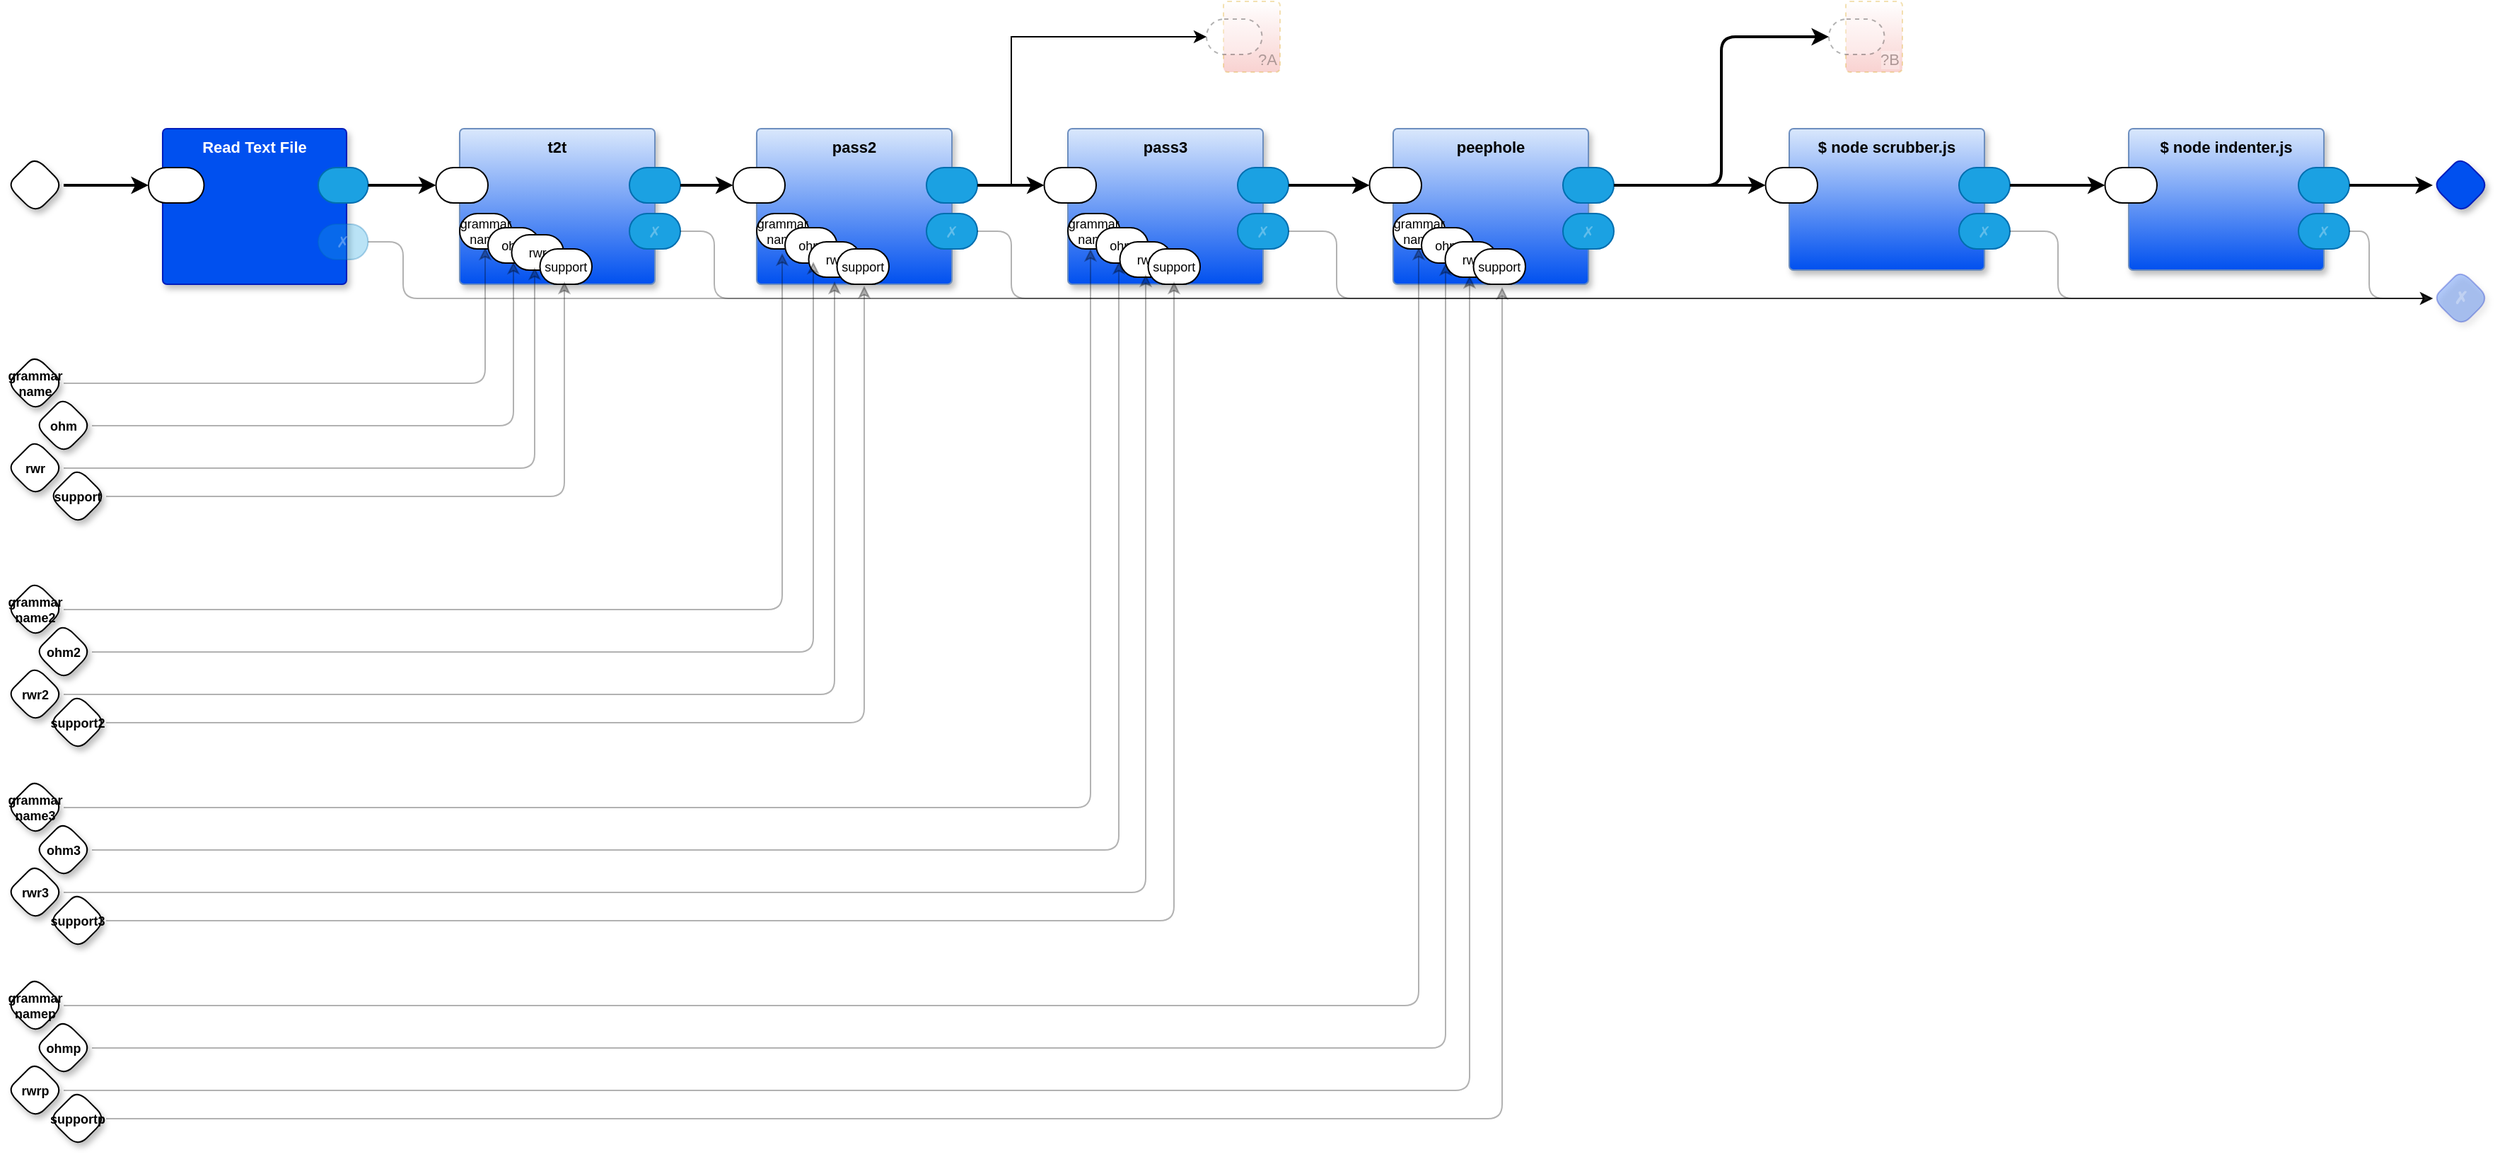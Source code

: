 <mxfile version="24.4.8" type="device" pages="5">
  <diagram id="Rfz-nHKzfFXtIfp8jGCo" name="main">
    <mxGraphModel dx="1050" dy="713" grid="1" gridSize="10" guides="1" tooltips="1" connect="1" arrows="1" fold="1" page="1" pageScale="1" pageWidth="850" pageHeight="1100" math="0" shadow="0">
      <root>
        <mxCell id="0" />
        <mxCell id="1" parent="0" />
        <mxCell id="_-YTuwWALcvk040Sg-yM-1" value="t2t" style="rounded=1;whiteSpace=wrap;html=1;container=1;recursiveResize=0;verticalAlign=top;arcSize=6;fontStyle=1;autosize=0;points=[];absoluteArcSize=1;shadow=1;strokeColor=#6c8ebf;fillColor=#dae8fc;fontFamily=Helvetica;fontSize=11;gradientColor=#0050EF;fontColor=default;" parent="1" vertex="1">
          <mxGeometry x="340" y="120" width="138" height="110" as="geometry">
            <mxRectangle x="-98" y="-1230" width="99" height="26" as="alternateBounds" />
          </mxGeometry>
        </mxCell>
        <mxCell id="_-YTuwWALcvk040Sg-yM-2" value="" style="rounded=1;whiteSpace=wrap;html=1;sketch=0;points=[[0,0.5,0,0,0],[1,0.5,0,0,0]];arcSize=50;fontFamily=Helvetica;fontSize=11;fontColor=default;" parent="_-YTuwWALcvk040Sg-yM-1" vertex="1">
          <mxGeometry x="-16.75" y="27.5" width="36.75" height="25" as="geometry" />
        </mxCell>
        <mxCell id="_-YTuwWALcvk040Sg-yM-3" value="" style="rounded=1;whiteSpace=wrap;html=1;sketch=0;points=[[0,0.5,0,0,0],[1,0.5,0,0,0]];fillColor=#1ba1e2;fontColor=#ffffff;strokeColor=#006EAF;arcSize=50;fontFamily=Helvetica;fontSize=11;" parent="_-YTuwWALcvk040Sg-yM-1" vertex="1">
          <mxGeometry x="120" y="27.5" width="36" height="25" as="geometry" />
        </mxCell>
        <mxCell id="_-YTuwWALcvk040Sg-yM-4" value="✗" style="rounded=1;whiteSpace=wrap;html=1;sketch=0;points=[[0,0.5,0,0,0],[1,0.5,0,0,0]];fillColor=#1ba1e2;fontColor=#ffffff;strokeColor=#006EAF;arcSize=50;fontFamily=Helvetica;fontSize=11;textOpacity=30;" parent="_-YTuwWALcvk040Sg-yM-1" vertex="1">
          <mxGeometry x="120" y="60" width="36" height="25" as="geometry" />
        </mxCell>
        <mxCell id="VTmQtG-PegYEg4OVuffs-2" value="grammar&#xa;name" style="rounded=1;sketch=0;points=[[0,0.5,0,0,0],[1,0.5,0,0,0]];arcSize=50;fontFamily=Helvetica;fontSize=9;fontColor=default;" parent="_-YTuwWALcvk040Sg-yM-1" vertex="1">
          <mxGeometry y="60" width="36.75" height="25" as="geometry" />
        </mxCell>
        <mxCell id="LCIWxbHtnL4AgZjA0z7f-9" value="ohm" style="rounded=1;sketch=0;points=[[0,0.5,0,0,0],[1,0.5,0,0,0]];arcSize=50;fontFamily=Helvetica;fontSize=9;fontColor=default;" parent="_-YTuwWALcvk040Sg-yM-1" vertex="1">
          <mxGeometry x="20" y="70" width="36.75" height="25" as="geometry" />
        </mxCell>
        <mxCell id="LCIWxbHtnL4AgZjA0z7f-10" value="rwr" style="rounded=1;sketch=0;points=[[0,0.5,0,0,0],[1,0.5,0,0,0]];arcSize=50;fontFamily=Helvetica;fontSize=9;fontColor=default;" parent="_-YTuwWALcvk040Sg-yM-1" vertex="1">
          <mxGeometry x="36.75" y="75" width="36.75" height="25" as="geometry" />
        </mxCell>
        <mxCell id="VTmQtG-PegYEg4OVuffs-1" value="support" style="rounded=1;sketch=0;points=[[0,0.5,0,0,0],[1,0.5,0,0,0]];arcSize=50;fontFamily=Helvetica;fontSize=9;fontColor=default;" parent="_-YTuwWALcvk040Sg-yM-1" vertex="1">
          <mxGeometry x="56.75" y="85" width="36.75" height="25" as="geometry" />
        </mxCell>
        <mxCell id="_-YTuwWALcvk040Sg-yM-5" value="" style="rhombus;whiteSpace=wrap;html=1;rounded=1;fontStyle=1;glass=0;sketch=0;fontSize=12;points=[[0,0.5,0,0,0],[0.5,0,0,0,0],[0.5,1,0,0,0],[1,0.5,0,0,0]];shadow=1;fontFamily=Helvetica;fontColor=default;" parent="1" vertex="1">
          <mxGeometry x="20" y="140" width="40" height="40" as="geometry" />
        </mxCell>
        <mxCell id="_-YTuwWALcvk040Sg-yM-6" value="" style="rhombus;whiteSpace=wrap;html=1;rounded=1;fontStyle=1;glass=0;sketch=0;fontSize=12;points=[[0,0.5,0,0,0],[0.5,0,0,0,0],[0.5,1,0,0,0],[1,0.5,0,0,0]];shadow=1;fillColor=#0050ef;fontColor=#ffffff;strokeColor=#001DBC;fontFamily=Helvetica;" parent="1" vertex="1">
          <mxGeometry x="1735" y="140" width="40" height="40" as="geometry" />
        </mxCell>
        <mxCell id="_-YTuwWALcvk040Sg-yM-7" value="✗" style="rhombus;whiteSpace=wrap;html=1;rounded=1;fillColor=#0050ef;fontColor=#ffffff;strokeColor=#001DBC;fontStyle=1;glass=0;sketch=0;fontSize=12;points=[[0,0.5,0,0,0],[0.5,0,0,0,0],[0.5,1,0,0,0],[1,0.5,0,0,0]];shadow=1;opacity=30;textOpacity=30;" parent="1" vertex="1">
          <mxGeometry x="1735" y="220" width="40" height="40" as="geometry" />
        </mxCell>
        <mxCell id="_-YTuwWALcvk040Sg-yM-9" style="edgeStyle=orthogonalEdgeStyle;rounded=1;orthogonalLoop=1;jettySize=auto;html=1;exitX=1;exitY=0.5;exitDx=0;exitDy=0;exitPerimeter=0;entryX=0;entryY=0.5;entryDx=0;entryDy=0;entryPerimeter=0;curved=0;opacity=30;" parent="1" source="_-YTuwWALcvk040Sg-yM-4" target="_-YTuwWALcvk040Sg-yM-7" edge="1">
          <mxGeometry relative="1" as="geometry">
            <Array as="points">
              <mxPoint x="520" y="193" />
              <mxPoint x="520" y="240" />
              <mxPoint x="770" y="240" />
            </Array>
          </mxGeometry>
        </mxCell>
        <mxCell id="VGZLOjveox1qzQNJpgzl-1" value="Read Text File" style="rounded=1;whiteSpace=wrap;html=1;sketch=0;container=1;recursiveResize=0;verticalAlign=top;arcSize=6;fontStyle=1;autosize=0;points=[];absoluteArcSize=1;shadow=1;strokeColor=#001DBC;fillColor=#0050ef;fontColor=#ffffff;fontFamily=Helvetica;fontSize=11;" parent="1" vertex="1">
          <mxGeometry x="130" y="120" width="130" height="110" as="geometry">
            <mxRectangle x="-98" y="-1230" width="99" height="26" as="alternateBounds" />
          </mxGeometry>
        </mxCell>
        <mxCell id="VGZLOjveox1qzQNJpgzl-2" value="" style="rounded=1;whiteSpace=wrap;html=1;sketch=0;points=[[0,0.5,0,0,0],[1,0.5,0,0,0]];arcSize=50;fontFamily=Helvetica;fontSize=11;fontColor=default;" parent="VGZLOjveox1qzQNJpgzl-1" vertex="1">
          <mxGeometry x="-10" y="27.5" width="39.25" height="25" as="geometry" />
        </mxCell>
        <mxCell id="VGZLOjveox1qzQNJpgzl-3" value="" style="rounded=1;whiteSpace=wrap;html=1;sketch=0;points=[[0,0.5,0,0,0],[1,0.5,0,0,0]];fillColor=#1ba1e2;fontColor=#ffffff;strokeColor=#006EAF;arcSize=50;fontFamily=Helvetica;fontSize=11;" parent="VGZLOjveox1qzQNJpgzl-1" vertex="1">
          <mxGeometry x="110" y="27.5" width="35.25" height="25" as="geometry" />
        </mxCell>
        <mxCell id="VGZLOjveox1qzQNJpgzl-4" value="✗" style="rounded=1;whiteSpace=wrap;html=1;sketch=0;points=[[0,0.5,0,0,0],[1,0.5,0,0,0]];fillColor=#1ba1e2;fontColor=#ffffff;strokeColor=#006EAF;arcSize=50;fontFamily=Helvetica;fontSize=11;textOpacity=30;opacity=30;" parent="VGZLOjveox1qzQNJpgzl-1" vertex="1">
          <mxGeometry x="110" y="67.5" width="35.25" height="25" as="geometry" />
        </mxCell>
        <mxCell id="VGZLOjveox1qzQNJpgzl-5" style="edgeStyle=orthogonalEdgeStyle;rounded=0;orthogonalLoop=1;jettySize=auto;html=1;exitX=1;exitY=0.5;exitDx=0;exitDy=0;exitPerimeter=0;entryX=0;entryY=0.5;entryDx=0;entryDy=0;entryPerimeter=0;strokeWidth=2;" parent="1" source="_-YTuwWALcvk040Sg-yM-5" target="VGZLOjveox1qzQNJpgzl-2" edge="1">
          <mxGeometry relative="1" as="geometry" />
        </mxCell>
        <mxCell id="VGZLOjveox1qzQNJpgzl-6" style="edgeStyle=orthogonalEdgeStyle;rounded=0;orthogonalLoop=1;jettySize=auto;html=1;exitX=1;exitY=0.5;exitDx=0;exitDy=0;exitPerimeter=0;strokeWidth=2;" parent="1" source="VGZLOjveox1qzQNJpgzl-3" target="_-YTuwWALcvk040Sg-yM-2" edge="1">
          <mxGeometry relative="1" as="geometry" />
        </mxCell>
        <mxCell id="VGZLOjveox1qzQNJpgzl-7" style="edgeStyle=orthogonalEdgeStyle;rounded=1;orthogonalLoop=1;jettySize=auto;html=1;exitX=1;exitY=0.5;exitDx=0;exitDy=0;exitPerimeter=0;entryX=0;entryY=0.5;entryDx=0;entryDy=0;entryPerimeter=0;curved=0;opacity=30;" parent="1" source="VGZLOjveox1qzQNJpgzl-4" target="_-YTuwWALcvk040Sg-yM-7" edge="1">
          <mxGeometry relative="1" as="geometry">
            <Array as="points">
              <mxPoint x="300" y="200" />
              <mxPoint x="300" y="240" />
            </Array>
          </mxGeometry>
        </mxCell>
        <mxCell id="CZ-6qLe8DsOaRnYPHkps-1" value="pass2" style="rounded=1;whiteSpace=wrap;html=1;container=1;recursiveResize=0;verticalAlign=top;arcSize=6;fontStyle=1;autosize=0;points=[];absoluteArcSize=1;shadow=1;strokeColor=#6c8ebf;fillColor=#dae8fc;fontFamily=Helvetica;fontSize=11;gradientColor=#0050EF;fontColor=default;" parent="1" vertex="1">
          <mxGeometry x="550" y="120" width="138" height="110" as="geometry">
            <mxRectangle x="-98" y="-1230" width="99" height="26" as="alternateBounds" />
          </mxGeometry>
        </mxCell>
        <mxCell id="CZ-6qLe8DsOaRnYPHkps-2" value="" style="rounded=1;whiteSpace=wrap;html=1;sketch=0;points=[[0,0.5,0,0,0],[1,0.5,0,0,0]];arcSize=50;fontFamily=Helvetica;fontSize=11;fontColor=default;" parent="CZ-6qLe8DsOaRnYPHkps-1" vertex="1">
          <mxGeometry x="-16.75" y="27.5" width="36.75" height="25" as="geometry" />
        </mxCell>
        <mxCell id="CZ-6qLe8DsOaRnYPHkps-3" value="" style="rounded=1;whiteSpace=wrap;html=1;sketch=0;points=[[0,0.5,0,0,0],[1,0.5,0,0,0]];fillColor=#1ba1e2;fontColor=#ffffff;strokeColor=#006EAF;arcSize=50;fontFamily=Helvetica;fontSize=11;" parent="CZ-6qLe8DsOaRnYPHkps-1" vertex="1">
          <mxGeometry x="120" y="27.5" width="36" height="25" as="geometry" />
        </mxCell>
        <mxCell id="CZ-6qLe8DsOaRnYPHkps-4" value="✗" style="rounded=1;whiteSpace=wrap;html=1;sketch=0;points=[[0,0.5,0,0,0],[1,0.5,0,0,0]];fillColor=#1ba1e2;fontColor=#ffffff;strokeColor=#006EAF;arcSize=50;fontFamily=Helvetica;fontSize=11;textOpacity=30;" parent="CZ-6qLe8DsOaRnYPHkps-1" vertex="1">
          <mxGeometry x="120" y="60" width="36" height="25" as="geometry" />
        </mxCell>
        <mxCell id="LCIWxbHtnL4AgZjA0z7f-11" value="grammar&#xa;name" style="rounded=1;sketch=0;points=[[0,0.5,0,0,0],[1,0.5,0,0,0]];arcSize=50;fontFamily=Helvetica;fontSize=9;fontColor=default;" parent="CZ-6qLe8DsOaRnYPHkps-1" vertex="1">
          <mxGeometry y="60" width="36.75" height="25" as="geometry" />
        </mxCell>
        <mxCell id="LCIWxbHtnL4AgZjA0z7f-12" value="ohm" style="rounded=1;sketch=0;points=[[0,0.5,0,0,0],[1,0.5,0,0,0]];arcSize=50;fontFamily=Helvetica;fontSize=9;fontColor=default;" parent="CZ-6qLe8DsOaRnYPHkps-1" vertex="1">
          <mxGeometry x="20" y="70" width="36.75" height="25" as="geometry" />
        </mxCell>
        <mxCell id="VTmQtG-PegYEg4OVuffs-7" value="rwr" style="rounded=1;sketch=0;points=[[0,0.5,0,0,0],[1,0.5,0,0,0]];arcSize=50;fontFamily=Helvetica;fontSize=9;fontColor=default;" parent="CZ-6qLe8DsOaRnYPHkps-1" vertex="1">
          <mxGeometry x="36.75" y="80" width="36.75" height="25" as="geometry" />
        </mxCell>
        <mxCell id="VTmQtG-PegYEg4OVuffs-8" value="support" style="rounded=1;sketch=0;points=[[0,0.5,0,0,0],[1,0.5,0,0,0]];arcSize=50;fontFamily=Helvetica;fontSize=9;fontColor=default;" parent="CZ-6qLe8DsOaRnYPHkps-1" vertex="1">
          <mxGeometry x="56.75" y="85" width="36.75" height="25" as="geometry" />
        </mxCell>
        <mxCell id="CZ-6qLe8DsOaRnYPHkps-5" style="edgeStyle=orthogonalEdgeStyle;rounded=1;orthogonalLoop=1;jettySize=auto;html=1;exitX=1;exitY=0.5;exitDx=0;exitDy=0;exitPerimeter=0;entryX=0;entryY=0.5;entryDx=0;entryDy=0;entryPerimeter=0;curved=0;opacity=30;" parent="1" source="CZ-6qLe8DsOaRnYPHkps-4" target="_-YTuwWALcvk040Sg-yM-7" edge="1">
          <mxGeometry relative="1" as="geometry">
            <Array as="points">
              <mxPoint x="730" y="193" />
              <mxPoint x="730" y="240" />
            </Array>
          </mxGeometry>
        </mxCell>
        <mxCell id="LCIWxbHtnL4AgZjA0z7f-1" value="$ node indenter.js" style="rounded=1;whiteSpace=wrap;html=1;container=1;recursiveResize=0;verticalAlign=top;arcSize=6;fontStyle=1;autosize=0;points=[];absoluteArcSize=1;shadow=1;strokeColor=#6c8ebf;fillColor=#dae8fc;fontFamily=Helvetica;fontSize=11;gradientColor=#0050EF;fontColor=default;" parent="1" vertex="1">
          <mxGeometry x="1520" y="120" width="138" height="100" as="geometry">
            <mxRectangle x="-98" y="-1230" width="99" height="26" as="alternateBounds" />
          </mxGeometry>
        </mxCell>
        <mxCell id="LCIWxbHtnL4AgZjA0z7f-2" value="" style="rounded=1;whiteSpace=wrap;html=1;sketch=0;points=[[0,0.5,0,0,0],[1,0.5,0,0,0]];arcSize=50;fontFamily=Helvetica;fontSize=11;fontColor=default;" parent="LCIWxbHtnL4AgZjA0z7f-1" vertex="1">
          <mxGeometry x="-16.75" y="27.5" width="36.75" height="25" as="geometry" />
        </mxCell>
        <mxCell id="LCIWxbHtnL4AgZjA0z7f-3" value="" style="rounded=1;whiteSpace=wrap;html=1;sketch=0;points=[[0,0.5,0,0,0],[1,0.5,0,0,0]];fillColor=#1ba1e2;fontColor=#ffffff;strokeColor=#006EAF;arcSize=50;fontFamily=Helvetica;fontSize=11;" parent="LCIWxbHtnL4AgZjA0z7f-1" vertex="1">
          <mxGeometry x="120" y="27.5" width="36" height="25" as="geometry" />
        </mxCell>
        <mxCell id="LCIWxbHtnL4AgZjA0z7f-4" value="✗" style="rounded=1;whiteSpace=wrap;html=1;sketch=0;points=[[0,0.5,0,0,0],[1,0.5,0,0,0]];fillColor=#1ba1e2;fontColor=#ffffff;strokeColor=#006EAF;arcSize=50;fontFamily=Helvetica;fontSize=11;textOpacity=30;" parent="LCIWxbHtnL4AgZjA0z7f-1" vertex="1">
          <mxGeometry x="120" y="60" width="36" height="25" as="geometry" />
        </mxCell>
        <mxCell id="LCIWxbHtnL4AgZjA0z7f-7" style="edgeStyle=orthogonalEdgeStyle;rounded=1;orthogonalLoop=1;jettySize=auto;html=1;entryX=0;entryY=0.5;entryDx=0;entryDy=0;entryPerimeter=0;curved=0;opacity=30;" parent="1" source="LCIWxbHtnL4AgZjA0z7f-4" target="_-YTuwWALcvk040Sg-yM-7" edge="1">
          <mxGeometry relative="1" as="geometry">
            <Array as="points">
              <mxPoint x="1690" y="193" />
              <mxPoint x="1690" y="240" />
            </Array>
          </mxGeometry>
        </mxCell>
        <mxCell id="LCIWxbHtnL4AgZjA0z7f-13" value="grammar&#xa;name" style="rhombus;rounded=1;fontStyle=1;glass=0;sketch=0;fontSize=9;points=[[0,0.5,0,0,0],[0.5,0,0,0,0],[0.5,1,0,0,0],[1,0.5,0,0,0]];shadow=1;fontFamily=Helvetica;fontColor=default;" parent="1" vertex="1">
          <mxGeometry x="20" y="280" width="40" height="40" as="geometry" />
        </mxCell>
        <mxCell id="LCIWxbHtnL4AgZjA0z7f-14" value="ohm" style="rhombus;rounded=1;fontStyle=1;glass=0;sketch=0;fontSize=9;points=[[0,0.5,0,0,0],[0.5,0,0,0,0],[0.5,1,0,0,0],[1,0.5,0,0,0]];shadow=1;fontFamily=Helvetica;fontColor=default;" parent="1" vertex="1">
          <mxGeometry x="40" y="310" width="40" height="40" as="geometry" />
        </mxCell>
        <mxCell id="LCIWxbHtnL4AgZjA0z7f-17" style="edgeStyle=orthogonalEdgeStyle;rounded=1;orthogonalLoop=1;jettySize=auto;html=1;exitX=1;exitY=0.5;exitDx=0;exitDy=0;exitPerimeter=0;entryX=0.49;entryY=0.96;entryDx=0;entryDy=0;entryPerimeter=0;curved=0;opacity=30;" parent="1" source="LCIWxbHtnL4AgZjA0z7f-13" target="VTmQtG-PegYEg4OVuffs-2" edge="1">
          <mxGeometry relative="1" as="geometry" />
        </mxCell>
        <mxCell id="LCIWxbHtnL4AgZjA0z7f-18" style="edgeStyle=orthogonalEdgeStyle;rounded=1;orthogonalLoop=1;jettySize=auto;html=1;exitX=1;exitY=0.5;exitDx=0;exitDy=0;exitPerimeter=0;entryX=0.49;entryY=0.96;entryDx=0;entryDy=0;entryPerimeter=0;curved=0;opacity=30;" parent="1" source="LCIWxbHtnL4AgZjA0z7f-14" target="LCIWxbHtnL4AgZjA0z7f-9" edge="1">
          <mxGeometry relative="1" as="geometry" />
        </mxCell>
        <mxCell id="VTmQtG-PegYEg4OVuffs-3" value="rwr" style="rhombus;rounded=1;fontStyle=1;glass=0;sketch=0;fontSize=9;points=[[0,0.5,0,0,0],[0.5,0,0,0,0],[0.5,1,0,0,0],[1,0.5,0,0,0]];shadow=1;fontFamily=Helvetica;fontColor=default;" parent="1" vertex="1">
          <mxGeometry x="20" y="340" width="40" height="40" as="geometry" />
        </mxCell>
        <mxCell id="VTmQtG-PegYEg4OVuffs-4" value="support" style="rhombus;rounded=1;fontStyle=1;glass=0;sketch=0;fontSize=9;points=[[0,0.5,0,0,0],[0.5,0,0,0,0],[0.5,1,0,0,0],[1,0.5,0,0,0]];shadow=1;fontFamily=Helvetica;fontColor=default;" parent="1" vertex="1">
          <mxGeometry x="50" y="360" width="40" height="40" as="geometry" />
        </mxCell>
        <mxCell id="VTmQtG-PegYEg4OVuffs-5" style="edgeStyle=orthogonalEdgeStyle;rounded=1;orthogonalLoop=1;jettySize=auto;html=1;exitX=1;exitY=0.5;exitDx=0;exitDy=0;exitPerimeter=0;entryX=0.442;entryY=0.92;entryDx=0;entryDy=0;entryPerimeter=0;curved=0;opacity=30;" parent="1" source="VTmQtG-PegYEg4OVuffs-3" target="LCIWxbHtnL4AgZjA0z7f-10" edge="1">
          <mxGeometry relative="1" as="geometry" />
        </mxCell>
        <mxCell id="VTmQtG-PegYEg4OVuffs-6" style="edgeStyle=orthogonalEdgeStyle;rounded=1;orthogonalLoop=1;jettySize=auto;html=1;exitX=1;exitY=0.5;exitDx=0;exitDy=0;exitPerimeter=0;entryX=0.469;entryY=0.92;entryDx=0;entryDy=0;entryPerimeter=0;curved=0;opacity=30;" parent="1" source="VTmQtG-PegYEg4OVuffs-4" target="VTmQtG-PegYEg4OVuffs-1" edge="1">
          <mxGeometry relative="1" as="geometry" />
        </mxCell>
        <mxCell id="VTmQtG-PegYEg4OVuffs-9" value="grammar&#xa;name2" style="rhombus;rounded=1;fontStyle=1;glass=0;sketch=0;fontSize=9;points=[[0,0.5,0,0,0],[0.5,0,0,0,0],[0.5,1,0,0,0],[1,0.5,0,0,0]];shadow=1;fontFamily=Helvetica;fontColor=default;" parent="1" vertex="1">
          <mxGeometry x="20" y="440" width="40" height="40" as="geometry" />
        </mxCell>
        <mxCell id="VTmQtG-PegYEg4OVuffs-10" value="ohm2" style="rhombus;rounded=1;fontStyle=1;glass=0;sketch=0;fontSize=9;points=[[0,0.5,0,0,0],[0.5,0,0,0,0],[0.5,1,0,0,0],[1,0.5,0,0,0]];shadow=1;fontFamily=Helvetica;fontColor=default;" parent="1" vertex="1">
          <mxGeometry x="40" y="470" width="40" height="40" as="geometry" />
        </mxCell>
        <mxCell id="VTmQtG-PegYEg4OVuffs-11" value="rwr2" style="rhombus;rounded=1;fontStyle=1;glass=0;sketch=0;fontSize=9;points=[[0,0.5,0,0,0],[0.5,0,0,0,0],[0.5,1,0,0,0],[1,0.5,0,0,0]];shadow=1;fontFamily=Helvetica;fontColor=default;" parent="1" vertex="1">
          <mxGeometry x="20" y="500" width="40" height="40" as="geometry" />
        </mxCell>
        <mxCell id="VTmQtG-PegYEg4OVuffs-12" value="support2" style="rhombus;rounded=1;fontStyle=1;glass=0;sketch=0;fontSize=9;points=[[0,0.5,0,0,0],[0.5,0,0,0,0],[0.5,1,0,0,0],[1,0.5,0,0,0]];shadow=1;fontFamily=Helvetica;fontColor=default;" parent="1" vertex="1">
          <mxGeometry x="50" y="520" width="40" height="40" as="geometry" />
        </mxCell>
        <mxCell id="VTmQtG-PegYEg4OVuffs-13" style="edgeStyle=orthogonalEdgeStyle;rounded=1;orthogonalLoop=1;jettySize=auto;html=1;exitX=1;exitY=0.5;exitDx=0;exitDy=0;exitPerimeter=0;entryX=0.49;entryY=1.12;entryDx=0;entryDy=0;entryPerimeter=0;curved=0;opacity=30;" parent="1" source="VTmQtG-PegYEg4OVuffs-9" target="LCIWxbHtnL4AgZjA0z7f-11" edge="1">
          <mxGeometry relative="1" as="geometry">
            <mxPoint x="188" y="460" as="targetPoint" />
          </mxGeometry>
        </mxCell>
        <mxCell id="VTmQtG-PegYEg4OVuffs-14" style="edgeStyle=orthogonalEdgeStyle;curved=0;rounded=1;orthogonalLoop=1;jettySize=auto;html=1;exitX=1;exitY=0.5;exitDx=0;exitDy=0;exitPerimeter=0;entryX=0.544;entryY=0.96;entryDx=0;entryDy=0;entryPerimeter=0;opacity=30;strokeColor=default;align=center;verticalAlign=middle;fontFamily=Helvetica;fontSize=11;fontColor=default;labelBackgroundColor=default;endArrow=classic;" parent="1" source="VTmQtG-PegYEg4OVuffs-10" target="LCIWxbHtnL4AgZjA0z7f-12" edge="1">
          <mxGeometry relative="1" as="geometry">
            <mxPoint x="258" y="490" as="targetPoint" />
          </mxGeometry>
        </mxCell>
        <mxCell id="VTmQtG-PegYEg4OVuffs-15" style="edgeStyle=orthogonalEdgeStyle;curved=0;rounded=1;orthogonalLoop=1;jettySize=auto;html=1;exitX=1;exitY=0.5;exitDx=0;exitDy=0;exitPerimeter=0;entryX=0.497;entryY=1.12;entryDx=0;entryDy=0;entryPerimeter=0;opacity=30;strokeColor=default;align=center;verticalAlign=middle;fontFamily=Helvetica;fontSize=11;fontColor=default;labelBackgroundColor=default;endArrow=classic;" parent="1" source="VTmQtG-PegYEg4OVuffs-11" target="VTmQtG-PegYEg4OVuffs-7" edge="1">
          <mxGeometry relative="1" as="geometry">
            <mxPoint x="198" y="520" as="targetPoint" />
          </mxGeometry>
        </mxCell>
        <mxCell id="VTmQtG-PegYEg4OVuffs-16" style="edgeStyle=orthogonalEdgeStyle;curved=0;rounded=1;orthogonalLoop=1;jettySize=auto;html=1;exitX=1;exitY=0.5;exitDx=0;exitDy=0;exitPerimeter=0;entryX=0.524;entryY=1.04;entryDx=0;entryDy=0;entryPerimeter=0;opacity=30;strokeColor=default;align=center;verticalAlign=middle;fontFamily=Helvetica;fontSize=11;fontColor=default;labelBackgroundColor=default;endArrow=classic;" parent="1" source="VTmQtG-PegYEg4OVuffs-12" target="VTmQtG-PegYEg4OVuffs-8" edge="1">
          <mxGeometry relative="1" as="geometry">
            <mxPoint x="268" y="550" as="targetPoint" />
          </mxGeometry>
        </mxCell>
        <mxCell id="PeTct7XzJ5eczt-76ZHi-1" style="edgeStyle=orthogonalEdgeStyle;curved=0;rounded=1;orthogonalLoop=1;jettySize=auto;html=1;exitX=1;exitY=0.5;exitDx=0;exitDy=0;exitPerimeter=0;entryX=0;entryY=0.5;entryDx=0;entryDy=0;entryPerimeter=0;strokeColor=default;strokeWidth=2;align=center;verticalAlign=middle;fontFamily=Helvetica;fontSize=11;fontColor=default;labelBackgroundColor=default;endArrow=classic;" parent="1" source="_-YTuwWALcvk040Sg-yM-3" target="CZ-6qLe8DsOaRnYPHkps-2" edge="1">
          <mxGeometry relative="1" as="geometry" />
        </mxCell>
        <mxCell id="PeTct7XzJ5eczt-76ZHi-3" value="pass3" style="rounded=1;whiteSpace=wrap;html=1;container=1;recursiveResize=0;verticalAlign=top;arcSize=6;fontStyle=1;autosize=0;points=[];absoluteArcSize=1;shadow=1;strokeColor=#6c8ebf;fillColor=#dae8fc;fontFamily=Helvetica;fontSize=11;gradientColor=#0050EF;fontColor=default;" parent="1" vertex="1">
          <mxGeometry x="770" y="120" width="138" height="110" as="geometry">
            <mxRectangle x="-98" y="-1230" width="99" height="26" as="alternateBounds" />
          </mxGeometry>
        </mxCell>
        <mxCell id="PeTct7XzJ5eczt-76ZHi-4" value="" style="rounded=1;whiteSpace=wrap;html=1;sketch=0;points=[[0,0.5,0,0,0],[1,0.5,0,0,0]];arcSize=50;fontFamily=Helvetica;fontSize=11;fontColor=default;" parent="PeTct7XzJ5eczt-76ZHi-3" vertex="1">
          <mxGeometry x="-16.75" y="27.5" width="36.75" height="25" as="geometry" />
        </mxCell>
        <mxCell id="PeTct7XzJ5eczt-76ZHi-5" value="" style="rounded=1;whiteSpace=wrap;html=1;sketch=0;points=[[0,0.5,0,0,0],[1,0.5,0,0,0]];fillColor=#1ba1e2;fontColor=#ffffff;strokeColor=#006EAF;arcSize=50;fontFamily=Helvetica;fontSize=11;" parent="PeTct7XzJ5eczt-76ZHi-3" vertex="1">
          <mxGeometry x="120" y="27.5" width="36" height="25" as="geometry" />
        </mxCell>
        <mxCell id="PeTct7XzJ5eczt-76ZHi-6" value="✗" style="rounded=1;whiteSpace=wrap;html=1;sketch=0;points=[[0,0.5,0,0,0],[1,0.5,0,0,0]];fillColor=#1ba1e2;fontColor=#ffffff;strokeColor=#006EAF;arcSize=50;fontFamily=Helvetica;fontSize=11;textOpacity=30;" parent="PeTct7XzJ5eczt-76ZHi-3" vertex="1">
          <mxGeometry x="120" y="60" width="36" height="25" as="geometry" />
        </mxCell>
        <mxCell id="PeTct7XzJ5eczt-76ZHi-7" value="grammar&#xa;name" style="rounded=1;sketch=0;points=[[0,0.5,0,0,0],[1,0.5,0,0,0]];arcSize=50;fontFamily=Helvetica;fontSize=9;fontColor=default;" parent="PeTct7XzJ5eczt-76ZHi-3" vertex="1">
          <mxGeometry y="60" width="36.75" height="25" as="geometry" />
        </mxCell>
        <mxCell id="PeTct7XzJ5eczt-76ZHi-8" value="ohm" style="rounded=1;sketch=0;points=[[0,0.5,0,0,0],[1,0.5,0,0,0]];arcSize=50;fontFamily=Helvetica;fontSize=9;fontColor=default;" parent="PeTct7XzJ5eczt-76ZHi-3" vertex="1">
          <mxGeometry x="20" y="70" width="36.75" height="25" as="geometry" />
        </mxCell>
        <mxCell id="PeTct7XzJ5eczt-76ZHi-9" value="rwr" style="rounded=1;sketch=0;points=[[0,0.5,0,0,0],[1,0.5,0,0,0]];arcSize=50;fontFamily=Helvetica;fontSize=9;fontColor=default;" parent="PeTct7XzJ5eczt-76ZHi-3" vertex="1">
          <mxGeometry x="36.75" y="80" width="36.75" height="25" as="geometry" />
        </mxCell>
        <mxCell id="PeTct7XzJ5eczt-76ZHi-10" value="support" style="rounded=1;sketch=0;points=[[0,0.5,0,0,0],[1,0.5,0,0,0]];arcSize=50;fontFamily=Helvetica;fontSize=9;fontColor=default;" parent="PeTct7XzJ5eczt-76ZHi-3" vertex="1">
          <mxGeometry x="56.75" y="85" width="36.75" height="25" as="geometry" />
        </mxCell>
        <mxCell id="PeTct7XzJ5eczt-76ZHi-11" style="edgeStyle=orthogonalEdgeStyle;curved=0;rounded=1;orthogonalLoop=1;jettySize=auto;html=1;exitX=1;exitY=0.5;exitDx=0;exitDy=0;exitPerimeter=0;entryX=0;entryY=0.5;entryDx=0;entryDy=0;entryPerimeter=0;strokeColor=default;strokeWidth=2;align=center;verticalAlign=middle;fontFamily=Helvetica;fontSize=11;fontColor=default;labelBackgroundColor=default;endArrow=classic;" parent="1" source="CZ-6qLe8DsOaRnYPHkps-3" target="PeTct7XzJ5eczt-76ZHi-4" edge="1">
          <mxGeometry relative="1" as="geometry" />
        </mxCell>
        <mxCell id="FwD1aDwRomljv2TTWLnS-1" style="edgeStyle=orthogonalEdgeStyle;curved=0;rounded=1;orthogonalLoop=1;jettySize=auto;html=1;entryX=0;entryY=0.5;entryDx=0;entryDy=0;entryPerimeter=0;strokeColor=default;strokeWidth=1;align=center;verticalAlign=middle;fontFamily=Helvetica;fontSize=11;fontColor=default;labelBackgroundColor=default;endArrow=classic;opacity=30;" parent="1" source="PeTct7XzJ5eczt-76ZHi-6" target="_-YTuwWALcvk040Sg-yM-7" edge="1">
          <mxGeometry relative="1" as="geometry">
            <Array as="points">
              <mxPoint x="960" y="193" />
              <mxPoint x="960" y="240" />
            </Array>
          </mxGeometry>
        </mxCell>
        <mxCell id="FwD1aDwRomljv2TTWLnS-2" value="grammar&#xa;name3" style="rhombus;rounded=1;fontStyle=1;glass=0;sketch=0;fontSize=9;points=[[0,0.5,0,0,0],[0.5,0,0,0,0],[0.5,1,0,0,0],[1,0.5,0,0,0]];shadow=1;fontFamily=Helvetica;fontColor=default;" parent="1" vertex="1">
          <mxGeometry x="20" y="580" width="40" height="40" as="geometry" />
        </mxCell>
        <mxCell id="FwD1aDwRomljv2TTWLnS-3" value="ohm3" style="rhombus;rounded=1;fontStyle=1;glass=0;sketch=0;fontSize=9;points=[[0,0.5,0,0,0],[0.5,0,0,0,0],[0.5,1,0,0,0],[1,0.5,0,0,0]];shadow=1;fontFamily=Helvetica;fontColor=default;" parent="1" vertex="1">
          <mxGeometry x="40" y="610" width="40" height="40" as="geometry" />
        </mxCell>
        <mxCell id="FwD1aDwRomljv2TTWLnS-4" value="rwr3" style="rhombus;rounded=1;fontStyle=1;glass=0;sketch=0;fontSize=9;points=[[0,0.5,0,0,0],[0.5,0,0,0,0],[0.5,1,0,0,0],[1,0.5,0,0,0]];shadow=1;fontFamily=Helvetica;fontColor=default;" parent="1" vertex="1">
          <mxGeometry x="20" y="640" width="40" height="40" as="geometry" />
        </mxCell>
        <mxCell id="FwD1aDwRomljv2TTWLnS-5" value="support3" style="rhombus;rounded=1;fontStyle=1;glass=0;sketch=0;fontSize=9;points=[[0,0.5,0,0,0],[0.5,0,0,0,0],[0.5,1,0,0,0],[1,0.5,0,0,0]];shadow=1;fontFamily=Helvetica;fontColor=default;" parent="1" vertex="1">
          <mxGeometry x="50" y="660" width="40" height="40" as="geometry" />
        </mxCell>
        <mxCell id="FwD1aDwRomljv2TTWLnS-6" style="edgeStyle=orthogonalEdgeStyle;curved=0;rounded=1;orthogonalLoop=1;jettySize=auto;html=1;exitX=1;exitY=0.5;exitDx=0;exitDy=0;exitPerimeter=0;entryX=0.435;entryY=1;entryDx=0;entryDy=0;entryPerimeter=0;strokeColor=default;strokeWidth=1;align=center;verticalAlign=middle;fontFamily=Helvetica;fontSize=11;fontColor=default;labelBackgroundColor=default;endArrow=classic;opacity=30;" parent="1" source="FwD1aDwRomljv2TTWLnS-2" target="PeTct7XzJ5eczt-76ZHi-7" edge="1">
          <mxGeometry relative="1" as="geometry" />
        </mxCell>
        <mxCell id="FwD1aDwRomljv2TTWLnS-7" style="edgeStyle=orthogonalEdgeStyle;curved=0;rounded=1;orthogonalLoop=1;jettySize=auto;html=1;exitX=1;exitY=0.5;exitDx=0;exitDy=0;exitPerimeter=0;entryX=0.435;entryY=0.96;entryDx=0;entryDy=0;entryPerimeter=0;opacity=30;strokeColor=default;strokeWidth=1;align=center;verticalAlign=middle;fontFamily=Helvetica;fontSize=11;fontColor=default;labelBackgroundColor=default;endArrow=classic;" parent="1" source="FwD1aDwRomljv2TTWLnS-3" target="PeTct7XzJ5eczt-76ZHi-8" edge="1">
          <mxGeometry relative="1" as="geometry" />
        </mxCell>
        <mxCell id="FwD1aDwRomljv2TTWLnS-8" style="edgeStyle=orthogonalEdgeStyle;curved=0;rounded=1;orthogonalLoop=1;jettySize=auto;html=1;exitX=1;exitY=0.5;exitDx=0;exitDy=0;exitPerimeter=0;entryX=0.497;entryY=0.92;entryDx=0;entryDy=0;entryPerimeter=0;opacity=30;strokeColor=default;strokeWidth=1;align=center;verticalAlign=middle;fontFamily=Helvetica;fontSize=11;fontColor=default;labelBackgroundColor=default;endArrow=classic;" parent="1" source="FwD1aDwRomljv2TTWLnS-4" target="PeTct7XzJ5eczt-76ZHi-9" edge="1">
          <mxGeometry relative="1" as="geometry" />
        </mxCell>
        <mxCell id="FwD1aDwRomljv2TTWLnS-9" style="edgeStyle=orthogonalEdgeStyle;curved=0;rounded=1;orthogonalLoop=1;jettySize=auto;html=1;exitX=1;exitY=0.5;exitDx=0;exitDy=0;exitPerimeter=0;entryX=0.497;entryY=0.92;entryDx=0;entryDy=0;entryPerimeter=0;opacity=30;strokeColor=default;strokeWidth=1;align=center;verticalAlign=middle;fontFamily=Helvetica;fontSize=11;fontColor=default;labelBackgroundColor=default;endArrow=classic;" parent="1" source="FwD1aDwRomljv2TTWLnS-5" target="PeTct7XzJ5eczt-76ZHi-10" edge="1">
          <mxGeometry relative="1" as="geometry" />
        </mxCell>
        <mxCell id="AomCqyVgUgGo4Gin0dHb-2" style="edgeStyle=orthogonalEdgeStyle;curved=0;rounded=1;orthogonalLoop=1;jettySize=auto;html=1;exitX=1;exitY=0.5;exitDx=0;exitDy=0;exitPerimeter=0;entryX=0;entryY=0.5;entryDx=0;entryDy=0;entryPerimeter=0;strokeColor=default;strokeWidth=2;align=center;verticalAlign=middle;fontFamily=Helvetica;fontSize=11;fontColor=default;labelBackgroundColor=default;endArrow=classic;" parent="1" source="LCIWxbHtnL4AgZjA0z7f-3" target="_-YTuwWALcvk040Sg-yM-6" edge="1">
          <mxGeometry relative="1" as="geometry" />
        </mxCell>
        <mxCell id="AomCqyVgUgGo4Gin0dHb-5" value="$ node scrubber.js" style="rounded=1;whiteSpace=wrap;html=1;container=1;recursiveResize=0;verticalAlign=top;arcSize=6;fontStyle=1;autosize=0;points=[];absoluteArcSize=1;shadow=1;strokeColor=#6c8ebf;fillColor=#dae8fc;fontFamily=Helvetica;fontSize=11;gradientColor=#0050EF;fontColor=default;" parent="1" vertex="1">
          <mxGeometry x="1280" y="120" width="138" height="100" as="geometry">
            <mxRectangle x="-98" y="-1230" width="99" height="26" as="alternateBounds" />
          </mxGeometry>
        </mxCell>
        <mxCell id="AomCqyVgUgGo4Gin0dHb-6" value="" style="rounded=1;whiteSpace=wrap;html=1;sketch=0;points=[[0,0.5,0,0,0],[1,0.5,0,0,0]];arcSize=50;fontFamily=Helvetica;fontSize=11;fontColor=default;" parent="AomCqyVgUgGo4Gin0dHb-5" vertex="1">
          <mxGeometry x="-16.75" y="27.5" width="36.75" height="25" as="geometry" />
        </mxCell>
        <mxCell id="AomCqyVgUgGo4Gin0dHb-7" value="" style="rounded=1;whiteSpace=wrap;html=1;sketch=0;points=[[0,0.5,0,0,0],[1,0.5,0,0,0]];fillColor=#1ba1e2;fontColor=#ffffff;strokeColor=#006EAF;arcSize=50;fontFamily=Helvetica;fontSize=11;" parent="AomCqyVgUgGo4Gin0dHb-5" vertex="1">
          <mxGeometry x="120" y="27.5" width="36" height="25" as="geometry" />
        </mxCell>
        <mxCell id="AomCqyVgUgGo4Gin0dHb-8" value="✗" style="rounded=1;whiteSpace=wrap;html=1;sketch=0;points=[[0,0.5,0,0,0],[1,0.5,0,0,0]];fillColor=#1ba1e2;fontColor=#ffffff;strokeColor=#006EAF;arcSize=50;fontFamily=Helvetica;fontSize=11;textOpacity=30;" parent="AomCqyVgUgGo4Gin0dHb-5" vertex="1">
          <mxGeometry x="120" y="60" width="36" height="25" as="geometry" />
        </mxCell>
        <mxCell id="AomCqyVgUgGo4Gin0dHb-12" style="edgeStyle=orthogonalEdgeStyle;curved=0;rounded=1;orthogonalLoop=1;jettySize=auto;html=1;exitX=1;exitY=0.5;exitDx=0;exitDy=0;exitPerimeter=0;entryX=0;entryY=0.5;entryDx=0;entryDy=0;entryPerimeter=0;strokeColor=default;strokeWidth=2;align=center;verticalAlign=middle;fontFamily=Helvetica;fontSize=11;fontColor=default;labelBackgroundColor=default;endArrow=classic;" parent="1" source="AomCqyVgUgGo4Gin0dHb-7" target="LCIWxbHtnL4AgZjA0z7f-2" edge="1">
          <mxGeometry relative="1" as="geometry" />
        </mxCell>
        <mxCell id="AomCqyVgUgGo4Gin0dHb-13" style="edgeStyle=orthogonalEdgeStyle;curved=0;rounded=1;orthogonalLoop=1;jettySize=auto;html=1;exitX=1;exitY=0.5;exitDx=0;exitDy=0;exitPerimeter=0;entryX=0;entryY=0.5;entryDx=0;entryDy=0;entryPerimeter=0;strokeColor=default;strokeWidth=1;align=center;verticalAlign=middle;fontFamily=Helvetica;fontSize=11;fontColor=default;labelBackgroundColor=default;endArrow=classic;opacity=30;" parent="1" source="AomCqyVgUgGo4Gin0dHb-8" target="_-YTuwWALcvk040Sg-yM-7" edge="1">
          <mxGeometry relative="1" as="geometry">
            <Array as="points">
              <mxPoint x="1470" y="193" />
              <mxPoint x="1470" y="240" />
            </Array>
          </mxGeometry>
        </mxCell>
        <mxCell id="PDmsrMhZURnzhIbve7P8-1" value="?A" style="rounded=1;whiteSpace=wrap;html=1;sketch=0;container=1;recursiveResize=0;verticalAlign=bottom;arcSize=6;fontStyle=0;autosize=0;points=[];absoluteArcSize=1;shadow=0;strokeColor=#d79b00;fillColor=#FFFFFF;fontFamily=Helvetica;fontSize=11;dashed=1;opacity=30;align=right;textOpacity=30;gradientColor=#EA6B66;fontColor=default;" vertex="1" parent="1">
          <mxGeometry x="880" y="30" width="40" height="50" as="geometry">
            <mxRectangle x="-98" y="-1230" width="99" height="26" as="alternateBounds" />
          </mxGeometry>
        </mxCell>
        <mxCell id="PDmsrMhZURnzhIbve7P8-2" value="" style="rounded=1;whiteSpace=wrap;html=1;sketch=0;points=[[0,0.5,0,0,0],[1,0.5,0,0,0]];arcSize=50;fontFamily=Helvetica;fontSize=11;fontColor=default;dashed=1;textOpacity=50;opacity=30;fontStyle=0" vertex="1" parent="PDmsrMhZURnzhIbve7P8-1">
          <mxGeometry x="-12" y="12.5" width="39.25" height="25" as="geometry" />
        </mxCell>
        <mxCell id="PDmsrMhZURnzhIbve7P8-3" style="edgeStyle=orthogonalEdgeStyle;rounded=0;orthogonalLoop=1;jettySize=auto;html=1;exitX=1;exitY=0.5;exitDx=0;exitDy=0;exitPerimeter=0;entryX=0;entryY=0.5;entryDx=0;entryDy=0;entryPerimeter=0;" edge="1" parent="1" source="CZ-6qLe8DsOaRnYPHkps-3" target="PDmsrMhZURnzhIbve7P8-2">
          <mxGeometry relative="1" as="geometry">
            <mxPoint x="830" y="50" as="targetPoint" />
            <Array as="points">
              <mxPoint x="730" y="160" />
              <mxPoint x="730" y="55" />
            </Array>
          </mxGeometry>
        </mxCell>
        <mxCell id="89_kzagpqeOJZblPgokh-1" value="peephole" style="rounded=1;whiteSpace=wrap;html=1;container=1;recursiveResize=0;verticalAlign=top;arcSize=6;fontStyle=1;autosize=0;points=[];absoluteArcSize=1;shadow=1;strokeColor=#6c8ebf;fillColor=#dae8fc;fontFamily=Helvetica;fontSize=11;gradientColor=#0050EF;fontColor=default;" vertex="1" parent="1">
          <mxGeometry x="1000" y="120" width="138" height="110" as="geometry">
            <mxRectangle x="-98" y="-1230" width="99" height="26" as="alternateBounds" />
          </mxGeometry>
        </mxCell>
        <mxCell id="89_kzagpqeOJZblPgokh-2" value="" style="rounded=1;whiteSpace=wrap;html=1;sketch=0;points=[[0,0.5,0,0,0],[1,0.5,0,0,0]];arcSize=50;fontFamily=Helvetica;fontSize=11;fontColor=default;" vertex="1" parent="89_kzagpqeOJZblPgokh-1">
          <mxGeometry x="-16.75" y="27.5" width="36.75" height="25" as="geometry" />
        </mxCell>
        <mxCell id="89_kzagpqeOJZblPgokh-3" value="" style="rounded=1;whiteSpace=wrap;html=1;sketch=0;points=[[0,0.5,0,0,0],[1,0.5,0,0,0]];fillColor=#1ba1e2;fontColor=#ffffff;strokeColor=#006EAF;arcSize=50;fontFamily=Helvetica;fontSize=11;" vertex="1" parent="89_kzagpqeOJZblPgokh-1">
          <mxGeometry x="120" y="27.5" width="36" height="25" as="geometry" />
        </mxCell>
        <mxCell id="89_kzagpqeOJZblPgokh-4" value="✗" style="rounded=1;whiteSpace=wrap;html=1;sketch=0;points=[[0,0.5,0,0,0],[1,0.5,0,0,0]];fillColor=#1ba1e2;fontColor=#ffffff;strokeColor=#006EAF;arcSize=50;fontFamily=Helvetica;fontSize=11;textOpacity=30;" vertex="1" parent="89_kzagpqeOJZblPgokh-1">
          <mxGeometry x="120" y="60" width="36" height="25" as="geometry" />
        </mxCell>
        <mxCell id="89_kzagpqeOJZblPgokh-5" value="grammar&#xa;name" style="rounded=1;sketch=0;points=[[0,0.5,0,0,0],[1,0.5,0,0,0]];arcSize=50;fontFamily=Helvetica;fontSize=9;fontColor=default;" vertex="1" parent="89_kzagpqeOJZblPgokh-1">
          <mxGeometry y="60" width="36.75" height="25" as="geometry" />
        </mxCell>
        <mxCell id="89_kzagpqeOJZblPgokh-6" value="ohm" style="rounded=1;sketch=0;points=[[0,0.5,0,0,0],[1,0.5,0,0,0]];arcSize=50;fontFamily=Helvetica;fontSize=9;fontColor=default;" vertex="1" parent="89_kzagpqeOJZblPgokh-1">
          <mxGeometry x="20" y="70" width="36.75" height="25" as="geometry" />
        </mxCell>
        <mxCell id="89_kzagpqeOJZblPgokh-7" value="rwr" style="rounded=1;sketch=0;points=[[0,0.5,0,0,0],[1,0.5,0,0,0]];arcSize=50;fontFamily=Helvetica;fontSize=9;fontColor=default;" vertex="1" parent="89_kzagpqeOJZblPgokh-1">
          <mxGeometry x="36.75" y="80" width="36.75" height="25" as="geometry" />
        </mxCell>
        <mxCell id="89_kzagpqeOJZblPgokh-8" value="support" style="rounded=1;sketch=0;points=[[0,0.5,0,0,0],[1,0.5,0,0,0]];arcSize=50;fontFamily=Helvetica;fontSize=9;fontColor=default;" vertex="1" parent="89_kzagpqeOJZblPgokh-1">
          <mxGeometry x="56.75" y="85" width="36.75" height="25" as="geometry" />
        </mxCell>
        <mxCell id="89_kzagpqeOJZblPgokh-9" style="edgeStyle=orthogonalEdgeStyle;rounded=1;orthogonalLoop=1;jettySize=auto;html=1;exitX=1;exitY=0.5;exitDx=0;exitDy=0;exitPerimeter=0;entryX=0;entryY=0.5;entryDx=0;entryDy=0;entryPerimeter=0;curved=0;strokeWidth=2;" edge="1" parent="1" source="89_kzagpqeOJZblPgokh-3" target="AomCqyVgUgGo4Gin0dHb-6">
          <mxGeometry relative="1" as="geometry" />
        </mxCell>
        <mxCell id="89_kzagpqeOJZblPgokh-10" style="edgeStyle=orthogonalEdgeStyle;curved=0;rounded=1;orthogonalLoop=1;jettySize=auto;html=1;exitX=1;exitY=0.5;exitDx=0;exitDy=0;exitPerimeter=0;entryX=0;entryY=0.5;entryDx=0;entryDy=0;entryPerimeter=0;strokeColor=default;strokeWidth=2;align=center;verticalAlign=middle;fontFamily=Helvetica;fontSize=11;fontColor=default;labelBackgroundColor=default;endArrow=classic;" edge="1" parent="1" source="PeTct7XzJ5eczt-76ZHi-5" target="89_kzagpqeOJZblPgokh-2">
          <mxGeometry relative="1" as="geometry" />
        </mxCell>
        <mxCell id="89_kzagpqeOJZblPgokh-11" value="grammar&#xa;namep" style="rhombus;rounded=1;fontStyle=1;glass=0;sketch=0;fontSize=9;points=[[0,0.5,0,0,0],[0.5,0,0,0,0],[0.5,1,0,0,0],[1,0.5,0,0,0]];shadow=1;fontFamily=Helvetica;fontColor=default;" vertex="1" parent="1">
          <mxGeometry x="20" y="720" width="40" height="40" as="geometry" />
        </mxCell>
        <mxCell id="89_kzagpqeOJZblPgokh-12" value="ohmp" style="rhombus;rounded=1;fontStyle=1;glass=0;sketch=0;fontSize=9;points=[[0,0.5,0,0,0],[0.5,0,0,0,0],[0.5,1,0,0,0],[1,0.5,0,0,0]];shadow=1;fontFamily=Helvetica;fontColor=default;" vertex="1" parent="1">
          <mxGeometry x="40" y="750" width="40" height="40" as="geometry" />
        </mxCell>
        <mxCell id="89_kzagpqeOJZblPgokh-13" value="rwrp" style="rhombus;rounded=1;fontStyle=1;glass=0;sketch=0;fontSize=9;points=[[0,0.5,0,0,0],[0.5,0,0,0,0],[0.5,1,0,0,0],[1,0.5,0,0,0]];shadow=1;fontFamily=Helvetica;fontColor=default;" vertex="1" parent="1">
          <mxGeometry x="20" y="780" width="40" height="40" as="geometry" />
        </mxCell>
        <mxCell id="89_kzagpqeOJZblPgokh-14" value="supportp" style="rhombus;rounded=1;fontStyle=1;glass=0;sketch=0;fontSize=9;points=[[0,0.5,0,0,0],[0.5,0,0,0,0],[0.5,1,0,0,0],[1,0.5,0,0,0]];shadow=1;fontFamily=Helvetica;fontColor=default;" vertex="1" parent="1">
          <mxGeometry x="50" y="800" width="40" height="40" as="geometry" />
        </mxCell>
        <mxCell id="89_kzagpqeOJZblPgokh-15" style="edgeStyle=orthogonalEdgeStyle;curved=0;rounded=1;orthogonalLoop=1;jettySize=auto;html=1;exitX=1;exitY=0.5;exitDx=0;exitDy=0;exitPerimeter=0;entryX=0.49;entryY=0.96;entryDx=0;entryDy=0;entryPerimeter=0;strokeColor=default;strokeWidth=1;align=center;verticalAlign=middle;fontFamily=Helvetica;fontSize=11;fontColor=default;labelBackgroundColor=default;endArrow=classic;opacity=30;" edge="1" parent="1" source="89_kzagpqeOJZblPgokh-11" target="89_kzagpqeOJZblPgokh-5">
          <mxGeometry relative="1" as="geometry" />
        </mxCell>
        <mxCell id="89_kzagpqeOJZblPgokh-16" style="edgeStyle=orthogonalEdgeStyle;curved=0;rounded=1;orthogonalLoop=1;jettySize=auto;html=1;exitX=1;exitY=0.5;exitDx=0;exitDy=0;exitPerimeter=0;entryX=0.463;entryY=1;entryDx=0;entryDy=0;entryPerimeter=0;strokeColor=default;strokeWidth=1;align=center;verticalAlign=middle;fontFamily=Helvetica;fontSize=11;fontColor=default;labelBackgroundColor=default;endArrow=classic;opacity=30;" edge="1" parent="1" source="89_kzagpqeOJZblPgokh-12" target="89_kzagpqeOJZblPgokh-6">
          <mxGeometry relative="1" as="geometry" />
        </mxCell>
        <mxCell id="89_kzagpqeOJZblPgokh-17" style="edgeStyle=orthogonalEdgeStyle;curved=0;rounded=1;orthogonalLoop=1;jettySize=auto;html=1;exitX=1;exitY=0.5;exitDx=0;exitDy=0;exitPerimeter=0;entryX=0.469;entryY=0.96;entryDx=0;entryDy=0;entryPerimeter=0;strokeColor=default;strokeWidth=1;align=center;verticalAlign=middle;fontFamily=Helvetica;fontSize=11;fontColor=default;labelBackgroundColor=default;endArrow=classic;opacity=30;" edge="1" parent="1" source="89_kzagpqeOJZblPgokh-13" target="89_kzagpqeOJZblPgokh-7">
          <mxGeometry relative="1" as="geometry" />
        </mxCell>
        <mxCell id="89_kzagpqeOJZblPgokh-18" style="edgeStyle=orthogonalEdgeStyle;curved=0;rounded=1;orthogonalLoop=1;jettySize=auto;html=1;exitX=1;exitY=0.5;exitDx=0;exitDy=0;exitPerimeter=0;entryX=0.551;entryY=1.08;entryDx=0;entryDy=0;entryPerimeter=0;strokeColor=default;strokeWidth=1;align=center;verticalAlign=middle;fontFamily=Helvetica;fontSize=11;fontColor=default;labelBackgroundColor=default;endArrow=classic;opacity=30;" edge="1" parent="1" source="89_kzagpqeOJZblPgokh-14" target="89_kzagpqeOJZblPgokh-8">
          <mxGeometry relative="1" as="geometry" />
        </mxCell>
        <mxCell id="Rhiog5W9QPguM82YFTf9-1" value="?B" style="rounded=1;whiteSpace=wrap;html=1;sketch=0;container=1;recursiveResize=0;verticalAlign=bottom;arcSize=6;fontStyle=0;autosize=0;points=[];absoluteArcSize=1;shadow=0;strokeColor=#d79b00;fillColor=#FFFFFF;fontFamily=Helvetica;fontSize=11;dashed=1;opacity=30;align=right;textOpacity=30;gradientColor=#EA6B66;fontColor=default;labelBackgroundColor=default;" vertex="1" parent="1">
          <mxGeometry x="1320" y="30" width="40" height="50" as="geometry">
            <mxRectangle x="-98" y="-1230" width="99" height="26" as="alternateBounds" />
          </mxGeometry>
        </mxCell>
        <mxCell id="Rhiog5W9QPguM82YFTf9-2" value="" style="rounded=1;whiteSpace=wrap;html=1;sketch=0;points=[[0,0.5,0,0,0],[1,0.5,0,0,0]];arcSize=50;fontFamily=Helvetica;fontSize=11;fontColor=default;dashed=1;textOpacity=50;opacity=30;fontStyle=0;labelBackgroundColor=default;" vertex="1" parent="Rhiog5W9QPguM82YFTf9-1">
          <mxGeometry x="-12" y="12.5" width="39.25" height="25" as="geometry" />
        </mxCell>
        <mxCell id="Rhiog5W9QPguM82YFTf9-3" style="edgeStyle=orthogonalEdgeStyle;curved=0;rounded=1;orthogonalLoop=1;jettySize=auto;html=1;exitX=1;exitY=0.5;exitDx=0;exitDy=0;exitPerimeter=0;entryX=0;entryY=0.5;entryDx=0;entryDy=0;entryPerimeter=0;strokeColor=default;strokeWidth=2;align=center;verticalAlign=middle;fontFamily=Helvetica;fontSize=11;fontColor=default;labelBackgroundColor=default;endArrow=classic;" edge="1" parent="1" source="89_kzagpqeOJZblPgokh-3" target="Rhiog5W9QPguM82YFTf9-2">
          <mxGeometry relative="1" as="geometry" />
        </mxCell>
      </root>
    </mxGraphModel>
  </diagram>
  <diagram name="t2t" id="IVkmqNRIPyn7o2C7Jiq4">
    <mxGraphModel dx="1062" dy="561" grid="1" gridSize="10" guides="1" tooltips="1" connect="1" arrows="1" fold="1" page="1" pageScale="1" pageWidth="850" pageHeight="1100" math="0" shadow="0">
      <root>
        <mxCell id="0" />
        <mxCell id="1" parent="0" />
        <mxCell id="CzOqulaSszRgKVcybotP-1" value="Transpile" style="rounded=1;whiteSpace=wrap;sketch=0;container=1;recursiveResize=0;verticalAlign=top;arcSize=6;fontStyle=1;autosize=0;points=[];absoluteArcSize=1;shadow=1;strokeColor=#001DBC;fillColor=#0050ef;fontColor=#ffffff;fontFamily=Helvetica;fontSize=11;" parent="1" vertex="1">
          <mxGeometry x="490" y="50" width="130" height="210" as="geometry">
            <mxRectangle x="-98" y="-1230" width="99" height="26" as="alternateBounds" />
          </mxGeometry>
        </mxCell>
        <mxCell id="CzOqulaSszRgKVcybotP-2" value="ohmfn" style="rounded=1;whiteSpace=wrap;sketch=0;points=[[0,0.5,0,0,0],[1,0.5,0,0,0]];arcSize=50;fontFamily=Helvetica;fontSize=11;fontColor=default;fontStyle=0" parent="CzOqulaSszRgKVcybotP-1" vertex="1">
          <mxGeometry x="-17" y="57.5" width="66" height="25" as="geometry" />
        </mxCell>
        <mxCell id="CzOqulaSszRgKVcybotP-3" value="" style="rounded=1;whiteSpace=wrap;sketch=0;points=[[0,0.5,0,0,0],[1,0.5,0,0,0]];fillColor=#1ba1e2;fontColor=#ffffff;strokeColor=#006EAF;arcSize=50;fontFamily=Helvetica;fontSize=11;" parent="CzOqulaSszRgKVcybotP-1" vertex="1">
          <mxGeometry x="100" y="27.5" width="35.25" height="25" as="geometry" />
        </mxCell>
        <mxCell id="CzOqulaSszRgKVcybotP-4" value="✗" style="rounded=1;whiteSpace=wrap;sketch=0;points=[[0,0.5,0,0,0],[1,0.5,0,0,0]];fillColor=#1ba1e2;fontColor=#ffffff;strokeColor=#006EAF;arcSize=50;fontFamily=Helvetica;fontSize=11;textOpacity=30;" parent="CzOqulaSszRgKVcybotP-1" vertex="1">
          <mxGeometry x="100" y="67.5" width="35.25" height="25" as="geometry" />
        </mxCell>
        <mxCell id="CzOqulaSszRgKVcybotP-5" value="rwrfn" style="rounded=1;whiteSpace=wrap;sketch=0;points=[[0,0.5,0,0,0],[1,0.5,0,0,0]];arcSize=50;fontFamily=Helvetica;fontSize=11;fontColor=default;" parent="CzOqulaSszRgKVcybotP-1" vertex="1">
          <mxGeometry x="-17" y="92.5" width="66" height="25" as="geometry" />
        </mxCell>
        <mxCell id="CzOqulaSszRgKVcybotP-6" value="input" style="rounded=1;whiteSpace=wrap;sketch=0;points=[[0,0.5,0,0,0],[1,0.5,0,0,0]];arcSize=50;fontFamily=Helvetica;fontSize=11;fontColor=default;" parent="CzOqulaSszRgKVcybotP-1" vertex="1">
          <mxGeometry x="-17" y="167.5" width="66" height="25" as="geometry" />
        </mxCell>
        <mxCell id="CzOqulaSszRgKVcybotP-7" value="grammar name" style="rounded=1;whiteSpace=wrap;sketch=0;points=[[0,0.5,0,0,0],[1,0.5,0,0,0]];arcSize=50;fontFamily=Helvetica;fontSize=11;fontColor=default;" parent="CzOqulaSszRgKVcybotP-1" vertex="1">
          <mxGeometry x="-16" y="27.5" width="66" height="25" as="geometry" />
        </mxCell>
        <mxCell id="CzOqulaSszRgKVcybotP-8" value="rwrsupportfn" style="rounded=1;whiteSpace=wrap;sketch=0;points=[[0,0.5,0,0,0],[1,0.5,0,0,0]];arcSize=50;fontFamily=Helvetica;fontSize=11;fontColor=default;" parent="CzOqulaSszRgKVcybotP-1" vertex="1">
          <mxGeometry x="-17" y="127.5" width="66" height="25" as="geometry" />
        </mxCell>
        <mxCell id="CzOqulaSszRgKVcybotP-9" value="" style="edgeStyle=orthogonalEdgeStyle;shape=connector;rounded=1;jumpStyle=arc;orthogonalLoop=1;jettySize=auto;exitX=1;exitY=0.5;exitDx=0;exitDy=0;exitPerimeter=0;entryX=0;entryY=0.5;entryDx=0;entryDy=0;entryPerimeter=0;labelBackgroundColor=default;strokeColor=#666666;strokeWidth=2;fontFamily=Helvetica;fontSize=11;fontColor=default;endArrow=classic;fillColor=#f5f5f5;opacity=90;" parent="1" source="CzOqulaSszRgKVcybotP-3" target="CzOqulaSszRgKVcybotP-28" edge="1">
          <mxGeometry relative="1" as="geometry">
            <mxPoint x="740" y="90" as="targetPoint" />
          </mxGeometry>
        </mxCell>
        <mxCell id="CzOqulaSszRgKVcybotP-10" value="" style="edgeStyle=orthogonalEdgeStyle;shape=connector;rounded=1;jumpStyle=arc;orthogonalLoop=1;jettySize=auto;exitX=1;exitY=0.5;exitDx=0;exitDy=0;exitPerimeter=0;entryX=0;entryY=0.5;entryDx=0;entryDy=0;entryPerimeter=0;labelBackgroundColor=default;strokeColor=#666666;strokeWidth=1;fontFamily=Helvetica;fontSize=11;fontColor=default;endArrow=classic;fillColor=#f5f5f5;opacity=90;" parent="1" source="CzOqulaSszRgKVcybotP-4" target="CzOqulaSszRgKVcybotP-29" edge="1">
          <mxGeometry relative="1" as="geometry">
            <mxPoint x="740" y="270" as="targetPoint" />
          </mxGeometry>
        </mxCell>
        <mxCell id="CzOqulaSszRgKVcybotP-27" value="" style="rhombus;rounded=1;fontStyle=1;glass=0;sketch=0;fontSize=12;points=[[0,0.5,0,0,0],[0.5,0,0,0,0],[0.5,1,0,0,0],[1,0.5,0,0,0]];shadow=1;fontFamily=Helvetica;fontColor=default;labelBackgroundColor=none;" parent="1" vertex="1">
          <mxGeometry x="50" y="210" width="40" height="40" as="geometry" />
        </mxCell>
        <mxCell id="CzOqulaSszRgKVcybotP-28" value="" style="rhombus;whiteSpace=wrap;rounded=1;fontStyle=1;glass=0;sketch=0;fontSize=12;points=[[0,0.5,0,0,0],[0.5,0,0,0,0],[0.5,1,0,0,0],[1,0.5,0,0,0]];shadow=1;fillColor=#0050ef;fontColor=#ffffff;strokeColor=#001DBC;fontFamily=Helvetica;labelBackgroundColor=none;" parent="1" vertex="1">
          <mxGeometry x="710" y="70" width="40" height="40" as="geometry" />
        </mxCell>
        <mxCell id="CzOqulaSszRgKVcybotP-29" value="✗" style="rhombus;whiteSpace=wrap;rounded=1;fillColor=#0050ef;fontColor=#ffffff;strokeColor=#001DBC;fontStyle=1;glass=0;sketch=0;fontSize=12;points=[[0,0.5,0,0,0],[0.5,0,0,0,0],[0.5,1,0,0,0],[1,0.5,0,0,0]];shadow=1;opacity=30;textOpacity=30;labelBackgroundColor=none;" parent="1" vertex="1">
          <mxGeometry x="710" y="230" width="40" height="40" as="geometry" />
        </mxCell>
        <mxCell id="CzOqulaSszRgKVcybotP-30" value="" style="edgeStyle=orthogonalEdgeStyle;rounded=1;orthogonalLoop=1;jettySize=auto;exitX=1;exitY=0.5;exitDx=0;exitDy=0;exitPerimeter=0;entryX=0;entryY=0.5;entryDx=0;entryDy=0;entryPerimeter=0;curved=0;opacity=30;" parent="1" source="9dssIITWPkYs-hs0q4vN-1" target="CzOqulaSszRgKVcybotP-7" edge="1">
          <mxGeometry relative="1" as="geometry">
            <Array as="points" />
            <mxPoint x="200" y="90" as="targetPoint" />
          </mxGeometry>
        </mxCell>
        <mxCell id="CzOqulaSszRgKVcybotP-31" value="" style="edgeStyle=orthogonalEdgeStyle;curved=0;rounded=1;orthogonalLoop=1;jettySize=auto;exitX=1;exitY=0.5;exitDx=0;exitDy=0;exitPerimeter=0;entryX=0;entryY=0.5;entryDx=0;entryDy=0;entryPerimeter=0;opacity=30;strokeColor=default;align=center;verticalAlign=middle;fontFamily=Helvetica;fontSize=11;fontColor=default;labelBackgroundColor=default;endArrow=classic;" parent="1" source="9dssIITWPkYs-hs0q4vN-2" target="CzOqulaSszRgKVcybotP-2" edge="1">
          <mxGeometry relative="1" as="geometry">
            <mxPoint x="190" y="120" as="targetPoint" />
          </mxGeometry>
        </mxCell>
        <mxCell id="CzOqulaSszRgKVcybotP-32" value="" style="edgeStyle=orthogonalEdgeStyle;curved=0;rounded=1;orthogonalLoop=1;jettySize=auto;exitX=1;exitY=0.5;exitDx=0;exitDy=0;exitPerimeter=0;entryX=0;entryY=0.5;entryDx=0;entryDy=0;entryPerimeter=0;opacity=30;strokeColor=default;align=center;verticalAlign=middle;fontFamily=Helvetica;fontSize=11;fontColor=default;labelBackgroundColor=default;endArrow=classic;" parent="1" source="9dssIITWPkYs-hs0q4vN-3" target="CzOqulaSszRgKVcybotP-5" edge="1">
          <mxGeometry relative="1" as="geometry">
            <mxPoint x="190" y="155" as="targetPoint" />
          </mxGeometry>
        </mxCell>
        <mxCell id="CzOqulaSszRgKVcybotP-33" value="" style="edgeStyle=orthogonalEdgeStyle;curved=0;rounded=1;orthogonalLoop=1;jettySize=auto;exitX=1;exitY=0.5;exitDx=0;exitDy=0;exitPerimeter=0;entryX=0;entryY=0.5;entryDx=0;entryDy=0;entryPerimeter=0;opacity=30;strokeColor=default;align=center;verticalAlign=middle;fontFamily=Helvetica;fontSize=11;fontColor=default;labelBackgroundColor=default;endArrow=classic;" parent="1" source="9dssIITWPkYs-hs0q4vN-4" target="CzOqulaSszRgKVcybotP-8" edge="1">
          <mxGeometry relative="1" as="geometry">
            <mxPoint x="190" y="190" as="targetPoint" />
          </mxGeometry>
        </mxCell>
        <mxCell id="CzOqulaSszRgKVcybotP-34" value="" style="edgeStyle=orthogonalEdgeStyle;curved=0;rounded=1;orthogonalLoop=1;jettySize=auto;exitX=1;exitY=0.5;exitDx=0;exitDy=0;exitPerimeter=0;entryX=0;entryY=0.5;entryDx=0;entryDy=0;entryPerimeter=0;strokeColor=default;align=center;verticalAlign=middle;fontFamily=Helvetica;fontSize=11;fontColor=default;labelBackgroundColor=default;endArrow=classic;strokeWidth=2;" parent="1" source="CzOqulaSszRgKVcybotP-27" target="CzOqulaSszRgKVcybotP-6" edge="1">
          <mxGeometry relative="1" as="geometry" />
        </mxCell>
        <mxCell id="9dssIITWPkYs-hs0q4vN-1" value="grammar&#xa;name" style="rhombus;rounded=1;fontStyle=1;glass=0;sketch=0;fontSize=9;points=[[0,0.5,0,0,0],[0.5,0,0,0,0],[0.5,1,0,0,0],[1,0.5,0,0,0]];shadow=1;fontFamily=Helvetica;fontColor=default;" parent="1" vertex="1">
          <mxGeometry x="40" y="70" width="40" height="40" as="geometry" />
        </mxCell>
        <mxCell id="9dssIITWPkYs-hs0q4vN-2" value="ohm" style="rhombus;rounded=1;fontStyle=1;glass=0;sketch=0;fontSize=9;points=[[0,0.5,0,0,0],[0.5,0,0,0,0],[0.5,1,0,0,0],[1,0.5,0,0,0]];shadow=1;fontFamily=Helvetica;fontColor=default;" parent="1" vertex="1">
          <mxGeometry x="60" y="100" width="40" height="40" as="geometry" />
        </mxCell>
        <mxCell id="9dssIITWPkYs-hs0q4vN-3" value="rwr" style="rhombus;rounded=1;fontStyle=1;glass=0;sketch=0;fontSize=9;points=[[0,0.5,0,0,0],[0.5,0,0,0,0],[0.5,1,0,0,0],[1,0.5,0,0,0]];shadow=1;fontFamily=Helvetica;fontColor=default;" parent="1" vertex="1">
          <mxGeometry x="40" y="135" width="40" height="40" as="geometry" />
        </mxCell>
        <mxCell id="9dssIITWPkYs-hs0q4vN-4" value="support" style="rhombus;rounded=1;fontStyle=1;glass=0;sketch=0;fontSize=9;points=[[0,0.5,0,0,0],[0.5,0,0,0,0],[0.5,1,0,0,0],[1,0.5,0,0,0]];shadow=1;fontFamily=Helvetica;fontColor=default;" parent="1" vertex="1">
          <mxGeometry x="70" y="170" width="40" height="40" as="geometry" />
        </mxCell>
      </root>
    </mxGraphModel>
  </diagram>
  <diagram name="pass2" id="U-MIu4Y_TIlRALukI61I">
    <mxGraphModel dx="1062" dy="561" grid="1" gridSize="10" guides="1" tooltips="1" connect="1" arrows="1" fold="1" page="1" pageScale="1" pageWidth="850" pageHeight="1100" math="0" shadow="0">
      <root>
        <mxCell id="dDiya7v6H8nqbO7XNTY8-0" />
        <mxCell id="dDiya7v6H8nqbO7XNTY8-1" parent="dDiya7v6H8nqbO7XNTY8-0" />
        <mxCell id="dDiya7v6H8nqbO7XNTY8-2" value="Transpile" style="rounded=1;whiteSpace=wrap;sketch=0;container=1;recursiveResize=0;verticalAlign=top;arcSize=6;fontStyle=1;autosize=0;points=[];absoluteArcSize=1;shadow=1;strokeColor=#001DBC;fillColor=#0050ef;fontColor=#ffffff;fontFamily=Helvetica;fontSize=11;" vertex="1" parent="dDiya7v6H8nqbO7XNTY8-1">
          <mxGeometry x="490" y="50" width="130" height="210" as="geometry">
            <mxRectangle x="-98" y="-1230" width="99" height="26" as="alternateBounds" />
          </mxGeometry>
        </mxCell>
        <mxCell id="dDiya7v6H8nqbO7XNTY8-3" value="ohmfn" style="rounded=1;whiteSpace=wrap;sketch=0;points=[[0,0.5,0,0,0],[1,0.5,0,0,0]];arcSize=50;fontFamily=Helvetica;fontSize=11;fontColor=default;fontStyle=0" vertex="1" parent="dDiya7v6H8nqbO7XNTY8-2">
          <mxGeometry x="-17" y="57.5" width="66" height="25" as="geometry" />
        </mxCell>
        <mxCell id="dDiya7v6H8nqbO7XNTY8-4" value="" style="rounded=1;whiteSpace=wrap;sketch=0;points=[[0,0.5,0,0,0],[1,0.5,0,0,0]];fillColor=#1ba1e2;fontColor=#ffffff;strokeColor=#006EAF;arcSize=50;fontFamily=Helvetica;fontSize=11;" vertex="1" parent="dDiya7v6H8nqbO7XNTY8-2">
          <mxGeometry x="100" y="27.5" width="35.25" height="25" as="geometry" />
        </mxCell>
        <mxCell id="dDiya7v6H8nqbO7XNTY8-5" value="✗" style="rounded=1;whiteSpace=wrap;sketch=0;points=[[0,0.5,0,0,0],[1,0.5,0,0,0]];fillColor=#1ba1e2;fontColor=#ffffff;strokeColor=#006EAF;arcSize=50;fontFamily=Helvetica;fontSize=11;textOpacity=30;" vertex="1" parent="dDiya7v6H8nqbO7XNTY8-2">
          <mxGeometry x="100" y="67.5" width="35.25" height="25" as="geometry" />
        </mxCell>
        <mxCell id="dDiya7v6H8nqbO7XNTY8-6" value="rwrfn" style="rounded=1;whiteSpace=wrap;sketch=0;points=[[0,0.5,0,0,0],[1,0.5,0,0,0]];arcSize=50;fontFamily=Helvetica;fontSize=11;fontColor=default;" vertex="1" parent="dDiya7v6H8nqbO7XNTY8-2">
          <mxGeometry x="-17" y="92.5" width="66" height="25" as="geometry" />
        </mxCell>
        <mxCell id="dDiya7v6H8nqbO7XNTY8-7" value="input" style="rounded=1;whiteSpace=wrap;sketch=0;points=[[0,0.5,0,0,0],[1,0.5,0,0,0]];arcSize=50;fontFamily=Helvetica;fontSize=11;fontColor=default;" vertex="1" parent="dDiya7v6H8nqbO7XNTY8-2">
          <mxGeometry x="-17" y="167.5" width="66" height="25" as="geometry" />
        </mxCell>
        <mxCell id="dDiya7v6H8nqbO7XNTY8-8" value="grammar name" style="rounded=1;whiteSpace=wrap;sketch=0;points=[[0,0.5,0,0,0],[1,0.5,0,0,0]];arcSize=50;fontFamily=Helvetica;fontSize=11;fontColor=default;" vertex="1" parent="dDiya7v6H8nqbO7XNTY8-2">
          <mxGeometry x="-16" y="27.5" width="66" height="25" as="geometry" />
        </mxCell>
        <mxCell id="dDiya7v6H8nqbO7XNTY8-9" value="rwrsupportfn" style="rounded=1;whiteSpace=wrap;sketch=0;points=[[0,0.5,0,0,0],[1,0.5,0,0,0]];arcSize=50;fontFamily=Helvetica;fontSize=11;fontColor=default;" vertex="1" parent="dDiya7v6H8nqbO7XNTY8-2">
          <mxGeometry x="-17" y="127.5" width="66" height="25" as="geometry" />
        </mxCell>
        <mxCell id="dDiya7v6H8nqbO7XNTY8-10" value="" style="edgeStyle=orthogonalEdgeStyle;shape=connector;rounded=1;jumpStyle=arc;orthogonalLoop=1;jettySize=auto;exitX=1;exitY=0.5;exitDx=0;exitDy=0;exitPerimeter=0;entryX=0;entryY=0.5;entryDx=0;entryDy=0;entryPerimeter=0;labelBackgroundColor=default;strokeColor=#666666;strokeWidth=2;fontFamily=Helvetica;fontSize=11;fontColor=default;endArrow=classic;fillColor=#f5f5f5;opacity=90;" edge="1" parent="dDiya7v6H8nqbO7XNTY8-1" source="dDiya7v6H8nqbO7XNTY8-4" target="dDiya7v6H8nqbO7XNTY8-13">
          <mxGeometry relative="1" as="geometry">
            <mxPoint x="740" y="90" as="targetPoint" />
          </mxGeometry>
        </mxCell>
        <mxCell id="dDiya7v6H8nqbO7XNTY8-11" value="" style="edgeStyle=orthogonalEdgeStyle;shape=connector;rounded=1;jumpStyle=arc;orthogonalLoop=1;jettySize=auto;exitX=1;exitY=0.5;exitDx=0;exitDy=0;exitPerimeter=0;entryX=0;entryY=0.5;entryDx=0;entryDy=0;entryPerimeter=0;labelBackgroundColor=default;strokeColor=#666666;strokeWidth=1;fontFamily=Helvetica;fontSize=11;fontColor=default;endArrow=classic;fillColor=#f5f5f5;opacity=90;" edge="1" parent="dDiya7v6H8nqbO7XNTY8-1" source="dDiya7v6H8nqbO7XNTY8-5" target="dDiya7v6H8nqbO7XNTY8-14">
          <mxGeometry relative="1" as="geometry">
            <mxPoint x="740" y="270" as="targetPoint" />
          </mxGeometry>
        </mxCell>
        <mxCell id="dDiya7v6H8nqbO7XNTY8-12" value="" style="rhombus;rounded=1;fontStyle=1;glass=0;sketch=0;fontSize=12;points=[[0,0.5,0,0,0],[0.5,0,0,0,0],[0.5,1,0,0,0],[1,0.5,0,0,0]];shadow=1;fontFamily=Helvetica;fontColor=default;labelBackgroundColor=none;" vertex="1" parent="dDiya7v6H8nqbO7XNTY8-1">
          <mxGeometry x="50" y="210" width="40" height="40" as="geometry" />
        </mxCell>
        <mxCell id="dDiya7v6H8nqbO7XNTY8-13" value="" style="rhombus;whiteSpace=wrap;rounded=1;fontStyle=1;glass=0;sketch=0;fontSize=12;points=[[0,0.5,0,0,0],[0.5,0,0,0,0],[0.5,1,0,0,0],[1,0.5,0,0,0]];shadow=1;fillColor=#0050ef;fontColor=#ffffff;strokeColor=#001DBC;fontFamily=Helvetica;labelBackgroundColor=none;" vertex="1" parent="dDiya7v6H8nqbO7XNTY8-1">
          <mxGeometry x="710" y="70" width="40" height="40" as="geometry" />
        </mxCell>
        <mxCell id="dDiya7v6H8nqbO7XNTY8-14" value="✗" style="rhombus;whiteSpace=wrap;rounded=1;fillColor=#0050ef;fontColor=#ffffff;strokeColor=#001DBC;fontStyle=1;glass=0;sketch=0;fontSize=12;points=[[0,0.5,0,0,0],[0.5,0,0,0,0],[0.5,1,0,0,0],[1,0.5,0,0,0]];shadow=1;opacity=30;textOpacity=30;labelBackgroundColor=none;" vertex="1" parent="dDiya7v6H8nqbO7XNTY8-1">
          <mxGeometry x="710" y="230" width="40" height="40" as="geometry" />
        </mxCell>
        <mxCell id="dDiya7v6H8nqbO7XNTY8-15" value="" style="edgeStyle=orthogonalEdgeStyle;rounded=1;orthogonalLoop=1;jettySize=auto;exitX=1;exitY=0.5;exitDx=0;exitDy=0;exitPerimeter=0;entryX=0;entryY=0.5;entryDx=0;entryDy=0;entryPerimeter=0;curved=0;opacity=30;" edge="1" parent="dDiya7v6H8nqbO7XNTY8-1" source="dDiya7v6H8nqbO7XNTY8-20" target="dDiya7v6H8nqbO7XNTY8-8">
          <mxGeometry relative="1" as="geometry">
            <Array as="points" />
            <mxPoint x="200" y="90" as="targetPoint" />
          </mxGeometry>
        </mxCell>
        <mxCell id="dDiya7v6H8nqbO7XNTY8-16" value="" style="edgeStyle=orthogonalEdgeStyle;curved=0;rounded=1;orthogonalLoop=1;jettySize=auto;exitX=1;exitY=0.5;exitDx=0;exitDy=0;exitPerimeter=0;entryX=0;entryY=0.5;entryDx=0;entryDy=0;entryPerimeter=0;opacity=30;strokeColor=default;align=center;verticalAlign=middle;fontFamily=Helvetica;fontSize=11;fontColor=default;labelBackgroundColor=default;endArrow=classic;" edge="1" parent="dDiya7v6H8nqbO7XNTY8-1" source="dDiya7v6H8nqbO7XNTY8-21" target="dDiya7v6H8nqbO7XNTY8-3">
          <mxGeometry relative="1" as="geometry">
            <mxPoint x="190" y="120" as="targetPoint" />
          </mxGeometry>
        </mxCell>
        <mxCell id="dDiya7v6H8nqbO7XNTY8-17" value="" style="edgeStyle=orthogonalEdgeStyle;curved=0;rounded=1;orthogonalLoop=1;jettySize=auto;exitX=1;exitY=0.5;exitDx=0;exitDy=0;exitPerimeter=0;entryX=0;entryY=0.5;entryDx=0;entryDy=0;entryPerimeter=0;opacity=30;strokeColor=default;align=center;verticalAlign=middle;fontFamily=Helvetica;fontSize=11;fontColor=default;labelBackgroundColor=default;endArrow=classic;" edge="1" parent="dDiya7v6H8nqbO7XNTY8-1" source="dDiya7v6H8nqbO7XNTY8-22" target="dDiya7v6H8nqbO7XNTY8-6">
          <mxGeometry relative="1" as="geometry">
            <mxPoint x="190" y="155" as="targetPoint" />
          </mxGeometry>
        </mxCell>
        <mxCell id="dDiya7v6H8nqbO7XNTY8-18" value="" style="edgeStyle=orthogonalEdgeStyle;curved=0;rounded=1;orthogonalLoop=1;jettySize=auto;exitX=1;exitY=0.5;exitDx=0;exitDy=0;exitPerimeter=0;entryX=0;entryY=0.5;entryDx=0;entryDy=0;entryPerimeter=0;opacity=30;strokeColor=default;align=center;verticalAlign=middle;fontFamily=Helvetica;fontSize=11;fontColor=default;labelBackgroundColor=default;endArrow=classic;" edge="1" parent="dDiya7v6H8nqbO7XNTY8-1" source="dDiya7v6H8nqbO7XNTY8-23" target="dDiya7v6H8nqbO7XNTY8-9">
          <mxGeometry relative="1" as="geometry">
            <mxPoint x="190" y="190" as="targetPoint" />
          </mxGeometry>
        </mxCell>
        <mxCell id="dDiya7v6H8nqbO7XNTY8-19" value="" style="edgeStyle=orthogonalEdgeStyle;curved=0;rounded=1;orthogonalLoop=1;jettySize=auto;exitX=1;exitY=0.5;exitDx=0;exitDy=0;exitPerimeter=0;entryX=0;entryY=0.5;entryDx=0;entryDy=0;entryPerimeter=0;strokeColor=default;align=center;verticalAlign=middle;fontFamily=Helvetica;fontSize=11;fontColor=default;labelBackgroundColor=default;endArrow=classic;strokeWidth=2;" edge="1" parent="dDiya7v6H8nqbO7XNTY8-1" source="dDiya7v6H8nqbO7XNTY8-12" target="dDiya7v6H8nqbO7XNTY8-7">
          <mxGeometry relative="1" as="geometry" />
        </mxCell>
        <mxCell id="dDiya7v6H8nqbO7XNTY8-20" value="grammar&#xa;name" style="rhombus;rounded=1;fontStyle=1;glass=0;sketch=0;fontSize=9;points=[[0,0.5,0,0,0],[0.5,0,0,0,0],[0.5,1,0,0,0],[1,0.5,0,0,0]];shadow=1;fontFamily=Helvetica;fontColor=default;" vertex="1" parent="dDiya7v6H8nqbO7XNTY8-1">
          <mxGeometry x="40" y="70" width="40" height="40" as="geometry" />
        </mxCell>
        <mxCell id="dDiya7v6H8nqbO7XNTY8-21" value="ohm" style="rhombus;rounded=1;fontStyle=1;glass=0;sketch=0;fontSize=9;points=[[0,0.5,0,0,0],[0.5,0,0,0,0],[0.5,1,0,0,0],[1,0.5,0,0,0]];shadow=1;fontFamily=Helvetica;fontColor=default;" vertex="1" parent="dDiya7v6H8nqbO7XNTY8-1">
          <mxGeometry x="60" y="100" width="40" height="40" as="geometry" />
        </mxCell>
        <mxCell id="dDiya7v6H8nqbO7XNTY8-22" value="rwr" style="rhombus;rounded=1;fontStyle=1;glass=0;sketch=0;fontSize=9;points=[[0,0.5,0,0,0],[0.5,0,0,0,0],[0.5,1,0,0,0],[1,0.5,0,0,0]];shadow=1;fontFamily=Helvetica;fontColor=default;" vertex="1" parent="dDiya7v6H8nqbO7XNTY8-1">
          <mxGeometry x="40" y="135" width="40" height="40" as="geometry" />
        </mxCell>
        <mxCell id="dDiya7v6H8nqbO7XNTY8-23" value="support" style="rhombus;rounded=1;fontStyle=1;glass=0;sketch=0;fontSize=9;points=[[0,0.5,0,0,0],[0.5,0,0,0,0],[0.5,1,0,0,0],[1,0.5,0,0,0]];shadow=1;fontFamily=Helvetica;fontColor=default;" vertex="1" parent="dDiya7v6H8nqbO7XNTY8-1">
          <mxGeometry x="70" y="170" width="40" height="40" as="geometry" />
        </mxCell>
      </root>
    </mxGraphModel>
  </diagram>
  <diagram name="pass3" id="uW6dO9wEJ7gQE90fz8C_">
    <mxGraphModel dx="1050" dy="583" grid="1" gridSize="10" guides="1" tooltips="1" connect="1" arrows="1" fold="1" page="1" pageScale="1" pageWidth="850" pageHeight="1100" math="0" shadow="0">
      <root>
        <mxCell id="Pd127tqYXcmK47Kn2s8Z-0" />
        <mxCell id="Pd127tqYXcmK47Kn2s8Z-1" parent="Pd127tqYXcmK47Kn2s8Z-0" />
        <mxCell id="Pd127tqYXcmK47Kn2s8Z-2" value="Transpile" style="rounded=1;whiteSpace=wrap;sketch=0;container=1;recursiveResize=0;verticalAlign=top;arcSize=6;fontStyle=1;autosize=0;points=[];absoluteArcSize=1;shadow=1;strokeColor=#001DBC;fillColor=#0050ef;fontColor=#ffffff;fontFamily=Helvetica;fontSize=11;" vertex="1" parent="Pd127tqYXcmK47Kn2s8Z-1">
          <mxGeometry x="490" y="50" width="130" height="210" as="geometry">
            <mxRectangle x="-98" y="-1230" width="99" height="26" as="alternateBounds" />
          </mxGeometry>
        </mxCell>
        <mxCell id="Pd127tqYXcmK47Kn2s8Z-3" value="ohmfn" style="rounded=1;whiteSpace=wrap;sketch=0;points=[[0,0.5,0,0,0],[1,0.5,0,0,0]];arcSize=50;fontFamily=Helvetica;fontSize=11;fontColor=default;fontStyle=0" vertex="1" parent="Pd127tqYXcmK47Kn2s8Z-2">
          <mxGeometry x="-17" y="57.5" width="66" height="25" as="geometry" />
        </mxCell>
        <mxCell id="Pd127tqYXcmK47Kn2s8Z-4" value="" style="rounded=1;whiteSpace=wrap;sketch=0;points=[[0,0.5,0,0,0],[1,0.5,0,0,0]];fillColor=#1ba1e2;fontColor=#ffffff;strokeColor=#006EAF;arcSize=50;fontFamily=Helvetica;fontSize=11;" vertex="1" parent="Pd127tqYXcmK47Kn2s8Z-2">
          <mxGeometry x="100" y="27.5" width="35.25" height="25" as="geometry" />
        </mxCell>
        <mxCell id="Pd127tqYXcmK47Kn2s8Z-5" value="✗" style="rounded=1;whiteSpace=wrap;sketch=0;points=[[0,0.5,0,0,0],[1,0.5,0,0,0]];fillColor=#1ba1e2;fontColor=#ffffff;strokeColor=#006EAF;arcSize=50;fontFamily=Helvetica;fontSize=11;textOpacity=30;" vertex="1" parent="Pd127tqYXcmK47Kn2s8Z-2">
          <mxGeometry x="100" y="67.5" width="35.25" height="25" as="geometry" />
        </mxCell>
        <mxCell id="Pd127tqYXcmK47Kn2s8Z-6" value="rwrfn" style="rounded=1;whiteSpace=wrap;sketch=0;points=[[0,0.5,0,0,0],[1,0.5,0,0,0]];arcSize=50;fontFamily=Helvetica;fontSize=11;fontColor=default;" vertex="1" parent="Pd127tqYXcmK47Kn2s8Z-2">
          <mxGeometry x="-17" y="92.5" width="66" height="25" as="geometry" />
        </mxCell>
        <mxCell id="Pd127tqYXcmK47Kn2s8Z-7" value="input" style="rounded=1;whiteSpace=wrap;sketch=0;points=[[0,0.5,0,0,0],[1,0.5,0,0,0]];arcSize=50;fontFamily=Helvetica;fontSize=11;fontColor=default;" vertex="1" parent="Pd127tqYXcmK47Kn2s8Z-2">
          <mxGeometry x="-17" y="167.5" width="66" height="25" as="geometry" />
        </mxCell>
        <mxCell id="Pd127tqYXcmK47Kn2s8Z-8" value="grammar name" style="rounded=1;whiteSpace=wrap;sketch=0;points=[[0,0.5,0,0,0],[1,0.5,0,0,0]];arcSize=50;fontFamily=Helvetica;fontSize=11;fontColor=default;" vertex="1" parent="Pd127tqYXcmK47Kn2s8Z-2">
          <mxGeometry x="-16" y="27.5" width="66" height="25" as="geometry" />
        </mxCell>
        <mxCell id="Pd127tqYXcmK47Kn2s8Z-9" value="rwrsupportfn" style="rounded=1;whiteSpace=wrap;sketch=0;points=[[0,0.5,0,0,0],[1,0.5,0,0,0]];arcSize=50;fontFamily=Helvetica;fontSize=11;fontColor=default;" vertex="1" parent="Pd127tqYXcmK47Kn2s8Z-2">
          <mxGeometry x="-17" y="127.5" width="66" height="25" as="geometry" />
        </mxCell>
        <mxCell id="Pd127tqYXcmK47Kn2s8Z-10" value="" style="edgeStyle=orthogonalEdgeStyle;shape=connector;rounded=1;jumpStyle=arc;orthogonalLoop=1;jettySize=auto;exitX=1;exitY=0.5;exitDx=0;exitDy=0;exitPerimeter=0;entryX=0;entryY=0.5;entryDx=0;entryDy=0;entryPerimeter=0;labelBackgroundColor=default;strokeColor=#666666;strokeWidth=2;fontFamily=Helvetica;fontSize=11;fontColor=default;endArrow=classic;fillColor=#f5f5f5;opacity=90;" edge="1" parent="Pd127tqYXcmK47Kn2s8Z-1" source="Pd127tqYXcmK47Kn2s8Z-4" target="Pd127tqYXcmK47Kn2s8Z-13">
          <mxGeometry relative="1" as="geometry">
            <mxPoint x="740" y="90" as="targetPoint" />
          </mxGeometry>
        </mxCell>
        <mxCell id="Pd127tqYXcmK47Kn2s8Z-11" value="" style="edgeStyle=orthogonalEdgeStyle;shape=connector;rounded=1;jumpStyle=arc;orthogonalLoop=1;jettySize=auto;exitX=1;exitY=0.5;exitDx=0;exitDy=0;exitPerimeter=0;entryX=0;entryY=0.5;entryDx=0;entryDy=0;entryPerimeter=0;labelBackgroundColor=default;strokeColor=#666666;strokeWidth=1;fontFamily=Helvetica;fontSize=11;fontColor=default;endArrow=classic;fillColor=#f5f5f5;opacity=90;" edge="1" parent="Pd127tqYXcmK47Kn2s8Z-1" source="Pd127tqYXcmK47Kn2s8Z-5" target="Pd127tqYXcmK47Kn2s8Z-14">
          <mxGeometry relative="1" as="geometry">
            <mxPoint x="740" y="270" as="targetPoint" />
          </mxGeometry>
        </mxCell>
        <mxCell id="Pd127tqYXcmK47Kn2s8Z-12" value="" style="rhombus;rounded=1;fontStyle=1;glass=0;sketch=0;fontSize=12;points=[[0,0.5,0,0,0],[0.5,0,0,0,0],[0.5,1,0,0,0],[1,0.5,0,0,0]];shadow=1;fontFamily=Helvetica;fontColor=default;labelBackgroundColor=none;" vertex="1" parent="Pd127tqYXcmK47Kn2s8Z-1">
          <mxGeometry x="50" y="210" width="40" height="40" as="geometry" />
        </mxCell>
        <mxCell id="Pd127tqYXcmK47Kn2s8Z-13" value="" style="rhombus;whiteSpace=wrap;rounded=1;fontStyle=1;glass=0;sketch=0;fontSize=12;points=[[0,0.5,0,0,0],[0.5,0,0,0,0],[0.5,1,0,0,0],[1,0.5,0,0,0]];shadow=1;fillColor=#0050ef;fontColor=#ffffff;strokeColor=#001DBC;fontFamily=Helvetica;labelBackgroundColor=none;" vertex="1" parent="Pd127tqYXcmK47Kn2s8Z-1">
          <mxGeometry x="710" y="70" width="40" height="40" as="geometry" />
        </mxCell>
        <mxCell id="Pd127tqYXcmK47Kn2s8Z-14" value="✗" style="rhombus;whiteSpace=wrap;rounded=1;fillColor=#0050ef;fontColor=#ffffff;strokeColor=#001DBC;fontStyle=1;glass=0;sketch=0;fontSize=12;points=[[0,0.5,0,0,0],[0.5,0,0,0,0],[0.5,1,0,0,0],[1,0.5,0,0,0]];shadow=1;opacity=30;textOpacity=30;labelBackgroundColor=none;" vertex="1" parent="Pd127tqYXcmK47Kn2s8Z-1">
          <mxGeometry x="710" y="230" width="40" height="40" as="geometry" />
        </mxCell>
        <mxCell id="Pd127tqYXcmK47Kn2s8Z-15" value="" style="edgeStyle=orthogonalEdgeStyle;rounded=1;orthogonalLoop=1;jettySize=auto;exitX=1;exitY=0.5;exitDx=0;exitDy=0;exitPerimeter=0;entryX=0;entryY=0.5;entryDx=0;entryDy=0;entryPerimeter=0;curved=0;opacity=30;" edge="1" parent="Pd127tqYXcmK47Kn2s8Z-1" source="Pd127tqYXcmK47Kn2s8Z-20" target="Pd127tqYXcmK47Kn2s8Z-8">
          <mxGeometry relative="1" as="geometry">
            <Array as="points" />
            <mxPoint x="200" y="90" as="targetPoint" />
          </mxGeometry>
        </mxCell>
        <mxCell id="Pd127tqYXcmK47Kn2s8Z-16" value="" style="edgeStyle=orthogonalEdgeStyle;curved=0;rounded=1;orthogonalLoop=1;jettySize=auto;exitX=1;exitY=0.5;exitDx=0;exitDy=0;exitPerimeter=0;entryX=0;entryY=0.5;entryDx=0;entryDy=0;entryPerimeter=0;opacity=30;strokeColor=default;align=center;verticalAlign=middle;fontFamily=Helvetica;fontSize=11;fontColor=default;labelBackgroundColor=default;endArrow=classic;" edge="1" parent="Pd127tqYXcmK47Kn2s8Z-1" source="Pd127tqYXcmK47Kn2s8Z-21" target="Pd127tqYXcmK47Kn2s8Z-3">
          <mxGeometry relative="1" as="geometry">
            <mxPoint x="190" y="120" as="targetPoint" />
          </mxGeometry>
        </mxCell>
        <mxCell id="Pd127tqYXcmK47Kn2s8Z-17" value="" style="edgeStyle=orthogonalEdgeStyle;curved=0;rounded=1;orthogonalLoop=1;jettySize=auto;exitX=1;exitY=0.5;exitDx=0;exitDy=0;exitPerimeter=0;entryX=0;entryY=0.5;entryDx=0;entryDy=0;entryPerimeter=0;opacity=30;strokeColor=default;align=center;verticalAlign=middle;fontFamily=Helvetica;fontSize=11;fontColor=default;labelBackgroundColor=default;endArrow=classic;" edge="1" parent="Pd127tqYXcmK47Kn2s8Z-1" source="Pd127tqYXcmK47Kn2s8Z-22" target="Pd127tqYXcmK47Kn2s8Z-6">
          <mxGeometry relative="1" as="geometry">
            <mxPoint x="190" y="155" as="targetPoint" />
          </mxGeometry>
        </mxCell>
        <mxCell id="Pd127tqYXcmK47Kn2s8Z-18" value="" style="edgeStyle=orthogonalEdgeStyle;curved=0;rounded=1;orthogonalLoop=1;jettySize=auto;exitX=1;exitY=0.5;exitDx=0;exitDy=0;exitPerimeter=0;entryX=0;entryY=0.5;entryDx=0;entryDy=0;entryPerimeter=0;opacity=30;strokeColor=default;align=center;verticalAlign=middle;fontFamily=Helvetica;fontSize=11;fontColor=default;labelBackgroundColor=default;endArrow=classic;" edge="1" parent="Pd127tqYXcmK47Kn2s8Z-1" source="Pd127tqYXcmK47Kn2s8Z-23" target="Pd127tqYXcmK47Kn2s8Z-9">
          <mxGeometry relative="1" as="geometry">
            <mxPoint x="190" y="190" as="targetPoint" />
          </mxGeometry>
        </mxCell>
        <mxCell id="Pd127tqYXcmK47Kn2s8Z-19" value="" style="edgeStyle=orthogonalEdgeStyle;curved=0;rounded=1;orthogonalLoop=1;jettySize=auto;exitX=1;exitY=0.5;exitDx=0;exitDy=0;exitPerimeter=0;entryX=0;entryY=0.5;entryDx=0;entryDy=0;entryPerimeter=0;strokeColor=default;align=center;verticalAlign=middle;fontFamily=Helvetica;fontSize=11;fontColor=default;labelBackgroundColor=default;endArrow=classic;strokeWidth=2;" edge="1" parent="Pd127tqYXcmK47Kn2s8Z-1" source="Pd127tqYXcmK47Kn2s8Z-12" target="Pd127tqYXcmK47Kn2s8Z-7">
          <mxGeometry relative="1" as="geometry" />
        </mxCell>
        <mxCell id="Pd127tqYXcmK47Kn2s8Z-20" value="grammar&#xa;name" style="rhombus;rounded=1;fontStyle=1;glass=0;sketch=0;fontSize=9;points=[[0,0.5,0,0,0],[0.5,0,0,0,0],[0.5,1,0,0,0],[1,0.5,0,0,0]];shadow=1;fontFamily=Helvetica;fontColor=default;" vertex="1" parent="Pd127tqYXcmK47Kn2s8Z-1">
          <mxGeometry x="40" y="70" width="40" height="40" as="geometry" />
        </mxCell>
        <mxCell id="Pd127tqYXcmK47Kn2s8Z-21" value="ohm" style="rhombus;rounded=1;fontStyle=1;glass=0;sketch=0;fontSize=9;points=[[0,0.5,0,0,0],[0.5,0,0,0,0],[0.5,1,0,0,0],[1,0.5,0,0,0]];shadow=1;fontFamily=Helvetica;fontColor=default;" vertex="1" parent="Pd127tqYXcmK47Kn2s8Z-1">
          <mxGeometry x="60" y="100" width="40" height="40" as="geometry" />
        </mxCell>
        <mxCell id="Pd127tqYXcmK47Kn2s8Z-22" value="rwr" style="rhombus;rounded=1;fontStyle=1;glass=0;sketch=0;fontSize=9;points=[[0,0.5,0,0,0],[0.5,0,0,0,0],[0.5,1,0,0,0],[1,0.5,0,0,0]];shadow=1;fontFamily=Helvetica;fontColor=default;" vertex="1" parent="Pd127tqYXcmK47Kn2s8Z-1">
          <mxGeometry x="40" y="135" width="40" height="40" as="geometry" />
        </mxCell>
        <mxCell id="Pd127tqYXcmK47Kn2s8Z-23" value="support" style="rhombus;rounded=1;fontStyle=1;glass=0;sketch=0;fontSize=9;points=[[0,0.5,0,0,0],[0.5,0,0,0,0],[0.5,1,0,0,0],[1,0.5,0,0,0]];shadow=1;fontFamily=Helvetica;fontColor=default;" vertex="1" parent="Pd127tqYXcmK47Kn2s8Z-1">
          <mxGeometry x="70" y="170" width="40" height="40" as="geometry" />
        </mxCell>
      </root>
    </mxGraphModel>
  </diagram>
  <diagram name="peephole" id="cnZ_keJtOFg-St9aPHF8">
    <mxGraphModel dx="1050" dy="713" grid="1" gridSize="10" guides="1" tooltips="1" connect="1" arrows="1" fold="1" page="1" pageScale="1" pageWidth="850" pageHeight="1100" math="0" shadow="0">
      <root>
        <mxCell id="gP6u7NZwgF46wwcgYN2L-0" />
        <mxCell id="gP6u7NZwgF46wwcgYN2L-1" parent="gP6u7NZwgF46wwcgYN2L-0" />
        <mxCell id="gP6u7NZwgF46wwcgYN2L-2" value="Transpile" style="rounded=1;whiteSpace=wrap;sketch=0;container=1;recursiveResize=0;verticalAlign=top;arcSize=6;fontStyle=1;autosize=0;points=[];absoluteArcSize=1;shadow=1;strokeColor=#001DBC;fillColor=#0050ef;fontColor=#ffffff;fontFamily=Helvetica;fontSize=11;" vertex="1" parent="gP6u7NZwgF46wwcgYN2L-1">
          <mxGeometry x="490" y="50" width="130" height="210" as="geometry">
            <mxRectangle x="-98" y="-1230" width="99" height="26" as="alternateBounds" />
          </mxGeometry>
        </mxCell>
        <mxCell id="gP6u7NZwgF46wwcgYN2L-3" value="ohmfn" style="rounded=1;whiteSpace=wrap;sketch=0;points=[[0,0.5,0,0,0],[1,0.5,0,0,0]];arcSize=50;fontFamily=Helvetica;fontSize=11;fontColor=default;fontStyle=0" vertex="1" parent="gP6u7NZwgF46wwcgYN2L-2">
          <mxGeometry x="-17" y="57.5" width="66" height="25" as="geometry" />
        </mxCell>
        <mxCell id="gP6u7NZwgF46wwcgYN2L-4" value="" style="rounded=1;whiteSpace=wrap;sketch=0;points=[[0,0.5,0,0,0],[1,0.5,0,0,0]];fillColor=#1ba1e2;fontColor=#ffffff;strokeColor=#006EAF;arcSize=50;fontFamily=Helvetica;fontSize=11;" vertex="1" parent="gP6u7NZwgF46wwcgYN2L-2">
          <mxGeometry x="100" y="27.5" width="35.25" height="25" as="geometry" />
        </mxCell>
        <mxCell id="gP6u7NZwgF46wwcgYN2L-5" value="✗" style="rounded=1;whiteSpace=wrap;sketch=0;points=[[0,0.5,0,0,0],[1,0.5,0,0,0]];fillColor=#1ba1e2;fontColor=#ffffff;strokeColor=#006EAF;arcSize=50;fontFamily=Helvetica;fontSize=11;textOpacity=30;" vertex="1" parent="gP6u7NZwgF46wwcgYN2L-2">
          <mxGeometry x="100" y="67.5" width="35.25" height="25" as="geometry" />
        </mxCell>
        <mxCell id="gP6u7NZwgF46wwcgYN2L-6" value="rwrfn" style="rounded=1;whiteSpace=wrap;sketch=0;points=[[0,0.5,0,0,0],[1,0.5,0,0,0]];arcSize=50;fontFamily=Helvetica;fontSize=11;fontColor=default;" vertex="1" parent="gP6u7NZwgF46wwcgYN2L-2">
          <mxGeometry x="-17" y="92.5" width="66" height="25" as="geometry" />
        </mxCell>
        <mxCell id="gP6u7NZwgF46wwcgYN2L-7" value="input" style="rounded=1;whiteSpace=wrap;sketch=0;points=[[0,0.5,0,0,0],[1,0.5,0,0,0]];arcSize=50;fontFamily=Helvetica;fontSize=11;fontColor=default;" vertex="1" parent="gP6u7NZwgF46wwcgYN2L-2">
          <mxGeometry x="-17" y="167.5" width="66" height="25" as="geometry" />
        </mxCell>
        <mxCell id="gP6u7NZwgF46wwcgYN2L-8" value="grammar name" style="rounded=1;whiteSpace=wrap;sketch=0;points=[[0,0.5,0,0,0],[1,0.5,0,0,0]];arcSize=50;fontFamily=Helvetica;fontSize=11;fontColor=default;" vertex="1" parent="gP6u7NZwgF46wwcgYN2L-2">
          <mxGeometry x="-16" y="27.5" width="66" height="25" as="geometry" />
        </mxCell>
        <mxCell id="gP6u7NZwgF46wwcgYN2L-9" value="rwrsupportfn" style="rounded=1;whiteSpace=wrap;sketch=0;points=[[0,0.5,0,0,0],[1,0.5,0,0,0]];arcSize=50;fontFamily=Helvetica;fontSize=11;fontColor=default;" vertex="1" parent="gP6u7NZwgF46wwcgYN2L-2">
          <mxGeometry x="-17" y="127.5" width="66" height="25" as="geometry" />
        </mxCell>
        <mxCell id="gP6u7NZwgF46wwcgYN2L-10" value="" style="edgeStyle=orthogonalEdgeStyle;shape=connector;rounded=1;jumpStyle=arc;orthogonalLoop=1;jettySize=auto;exitX=1;exitY=0.5;exitDx=0;exitDy=0;exitPerimeter=0;entryX=0;entryY=0.5;entryDx=0;entryDy=0;entryPerimeter=0;labelBackgroundColor=default;strokeColor=#666666;strokeWidth=2;fontFamily=Helvetica;fontSize=11;fontColor=default;endArrow=classic;fillColor=#f5f5f5;opacity=90;" edge="1" parent="gP6u7NZwgF46wwcgYN2L-1" source="gP6u7NZwgF46wwcgYN2L-4" target="gP6u7NZwgF46wwcgYN2L-13">
          <mxGeometry relative="1" as="geometry">
            <mxPoint x="740" y="90" as="targetPoint" />
          </mxGeometry>
        </mxCell>
        <mxCell id="gP6u7NZwgF46wwcgYN2L-11" value="" style="edgeStyle=orthogonalEdgeStyle;shape=connector;rounded=1;jumpStyle=arc;orthogonalLoop=1;jettySize=auto;exitX=1;exitY=0.5;exitDx=0;exitDy=0;exitPerimeter=0;entryX=0;entryY=0.5;entryDx=0;entryDy=0;entryPerimeter=0;labelBackgroundColor=default;strokeColor=#666666;strokeWidth=1;fontFamily=Helvetica;fontSize=11;fontColor=default;endArrow=classic;fillColor=#f5f5f5;opacity=90;" edge="1" parent="gP6u7NZwgF46wwcgYN2L-1" source="gP6u7NZwgF46wwcgYN2L-5" target="gP6u7NZwgF46wwcgYN2L-14">
          <mxGeometry relative="1" as="geometry">
            <mxPoint x="740" y="270" as="targetPoint" />
          </mxGeometry>
        </mxCell>
        <mxCell id="gP6u7NZwgF46wwcgYN2L-12" value="" style="rhombus;rounded=1;fontStyle=1;glass=0;sketch=0;fontSize=12;points=[[0,0.5,0,0,0],[0.5,0,0,0,0],[0.5,1,0,0,0],[1,0.5,0,0,0]];shadow=1;fontFamily=Helvetica;fontColor=default;labelBackgroundColor=none;" vertex="1" parent="gP6u7NZwgF46wwcgYN2L-1">
          <mxGeometry x="50" y="210" width="40" height="40" as="geometry" />
        </mxCell>
        <mxCell id="gP6u7NZwgF46wwcgYN2L-13" value="" style="rhombus;whiteSpace=wrap;rounded=1;fontStyle=1;glass=0;sketch=0;fontSize=12;points=[[0,0.5,0,0,0],[0.5,0,0,0,0],[0.5,1,0,0,0],[1,0.5,0,0,0]];shadow=1;fillColor=#0050ef;fontColor=#ffffff;strokeColor=#001DBC;fontFamily=Helvetica;labelBackgroundColor=none;" vertex="1" parent="gP6u7NZwgF46wwcgYN2L-1">
          <mxGeometry x="710" y="70" width="40" height="40" as="geometry" />
        </mxCell>
        <mxCell id="gP6u7NZwgF46wwcgYN2L-14" value="✗" style="rhombus;whiteSpace=wrap;rounded=1;fillColor=#0050ef;fontColor=#ffffff;strokeColor=#001DBC;fontStyle=1;glass=0;sketch=0;fontSize=12;points=[[0,0.5,0,0,0],[0.5,0,0,0,0],[0.5,1,0,0,0],[1,0.5,0,0,0]];shadow=1;opacity=30;textOpacity=30;labelBackgroundColor=none;" vertex="1" parent="gP6u7NZwgF46wwcgYN2L-1">
          <mxGeometry x="710" y="230" width="40" height="40" as="geometry" />
        </mxCell>
        <mxCell id="gP6u7NZwgF46wwcgYN2L-15" value="" style="edgeStyle=orthogonalEdgeStyle;rounded=1;orthogonalLoop=1;jettySize=auto;exitX=1;exitY=0.5;exitDx=0;exitDy=0;exitPerimeter=0;entryX=0;entryY=0.5;entryDx=0;entryDy=0;entryPerimeter=0;curved=0;opacity=30;" edge="1" parent="gP6u7NZwgF46wwcgYN2L-1" source="gP6u7NZwgF46wwcgYN2L-20" target="gP6u7NZwgF46wwcgYN2L-8">
          <mxGeometry relative="1" as="geometry">
            <Array as="points" />
            <mxPoint x="200" y="90" as="targetPoint" />
          </mxGeometry>
        </mxCell>
        <mxCell id="gP6u7NZwgF46wwcgYN2L-16" value="" style="edgeStyle=orthogonalEdgeStyle;curved=0;rounded=1;orthogonalLoop=1;jettySize=auto;exitX=1;exitY=0.5;exitDx=0;exitDy=0;exitPerimeter=0;entryX=0;entryY=0.5;entryDx=0;entryDy=0;entryPerimeter=0;opacity=30;strokeColor=default;align=center;verticalAlign=middle;fontFamily=Helvetica;fontSize=11;fontColor=default;labelBackgroundColor=default;endArrow=classic;" edge="1" parent="gP6u7NZwgF46wwcgYN2L-1" source="gP6u7NZwgF46wwcgYN2L-21" target="gP6u7NZwgF46wwcgYN2L-3">
          <mxGeometry relative="1" as="geometry">
            <mxPoint x="190" y="120" as="targetPoint" />
          </mxGeometry>
        </mxCell>
        <mxCell id="gP6u7NZwgF46wwcgYN2L-17" value="" style="edgeStyle=orthogonalEdgeStyle;curved=0;rounded=1;orthogonalLoop=1;jettySize=auto;exitX=1;exitY=0.5;exitDx=0;exitDy=0;exitPerimeter=0;entryX=0;entryY=0.5;entryDx=0;entryDy=0;entryPerimeter=0;opacity=30;strokeColor=default;align=center;verticalAlign=middle;fontFamily=Helvetica;fontSize=11;fontColor=default;labelBackgroundColor=default;endArrow=classic;" edge="1" parent="gP6u7NZwgF46wwcgYN2L-1" source="gP6u7NZwgF46wwcgYN2L-22" target="gP6u7NZwgF46wwcgYN2L-6">
          <mxGeometry relative="1" as="geometry">
            <mxPoint x="190" y="155" as="targetPoint" />
          </mxGeometry>
        </mxCell>
        <mxCell id="gP6u7NZwgF46wwcgYN2L-18" value="" style="edgeStyle=orthogonalEdgeStyle;curved=0;rounded=1;orthogonalLoop=1;jettySize=auto;exitX=1;exitY=0.5;exitDx=0;exitDy=0;exitPerimeter=0;entryX=0;entryY=0.5;entryDx=0;entryDy=0;entryPerimeter=0;opacity=30;strokeColor=default;align=center;verticalAlign=middle;fontFamily=Helvetica;fontSize=11;fontColor=default;labelBackgroundColor=default;endArrow=classic;" edge="1" parent="gP6u7NZwgF46wwcgYN2L-1" source="gP6u7NZwgF46wwcgYN2L-23" target="gP6u7NZwgF46wwcgYN2L-9">
          <mxGeometry relative="1" as="geometry">
            <mxPoint x="190" y="190" as="targetPoint" />
          </mxGeometry>
        </mxCell>
        <mxCell id="gP6u7NZwgF46wwcgYN2L-19" value="" style="edgeStyle=orthogonalEdgeStyle;curved=0;rounded=1;orthogonalLoop=1;jettySize=auto;exitX=1;exitY=0.5;exitDx=0;exitDy=0;exitPerimeter=0;entryX=0;entryY=0.5;entryDx=0;entryDy=0;entryPerimeter=0;strokeColor=default;align=center;verticalAlign=middle;fontFamily=Helvetica;fontSize=11;fontColor=default;labelBackgroundColor=default;endArrow=classic;strokeWidth=2;" edge="1" parent="gP6u7NZwgF46wwcgYN2L-1" source="gP6u7NZwgF46wwcgYN2L-12" target="gP6u7NZwgF46wwcgYN2L-7">
          <mxGeometry relative="1" as="geometry" />
        </mxCell>
        <mxCell id="gP6u7NZwgF46wwcgYN2L-20" value="grammar&#xa;name" style="rhombus;rounded=1;fontStyle=1;glass=0;sketch=0;fontSize=9;points=[[0,0.5,0,0,0],[0.5,0,0,0,0],[0.5,1,0,0,0],[1,0.5,0,0,0]];shadow=1;fontFamily=Helvetica;fontColor=default;" vertex="1" parent="gP6u7NZwgF46wwcgYN2L-1">
          <mxGeometry x="40" y="70" width="40" height="40" as="geometry" />
        </mxCell>
        <mxCell id="gP6u7NZwgF46wwcgYN2L-21" value="ohm" style="rhombus;rounded=1;fontStyle=1;glass=0;sketch=0;fontSize=9;points=[[0,0.5,0,0,0],[0.5,0,0,0,0],[0.5,1,0,0,0],[1,0.5,0,0,0]];shadow=1;fontFamily=Helvetica;fontColor=default;" vertex="1" parent="gP6u7NZwgF46wwcgYN2L-1">
          <mxGeometry x="60" y="100" width="40" height="40" as="geometry" />
        </mxCell>
        <mxCell id="gP6u7NZwgF46wwcgYN2L-22" value="rwr" style="rhombus;rounded=1;fontStyle=1;glass=0;sketch=0;fontSize=9;points=[[0,0.5,0,0,0],[0.5,0,0,0,0],[0.5,1,0,0,0],[1,0.5,0,0,0]];shadow=1;fontFamily=Helvetica;fontColor=default;" vertex="1" parent="gP6u7NZwgF46wwcgYN2L-1">
          <mxGeometry x="40" y="135" width="40" height="40" as="geometry" />
        </mxCell>
        <mxCell id="gP6u7NZwgF46wwcgYN2L-23" value="support" style="rhombus;rounded=1;fontStyle=1;glass=0;sketch=0;fontSize=9;points=[[0,0.5,0,0,0],[0.5,0,0,0,0],[0.5,1,0,0,0],[1,0.5,0,0,0]];shadow=1;fontFamily=Helvetica;fontColor=default;" vertex="1" parent="gP6u7NZwgF46wwcgYN2L-1">
          <mxGeometry x="70" y="170" width="40" height="40" as="geometry" />
        </mxCell>
      </root>
    </mxGraphModel>
  </diagram>
</mxfile>
